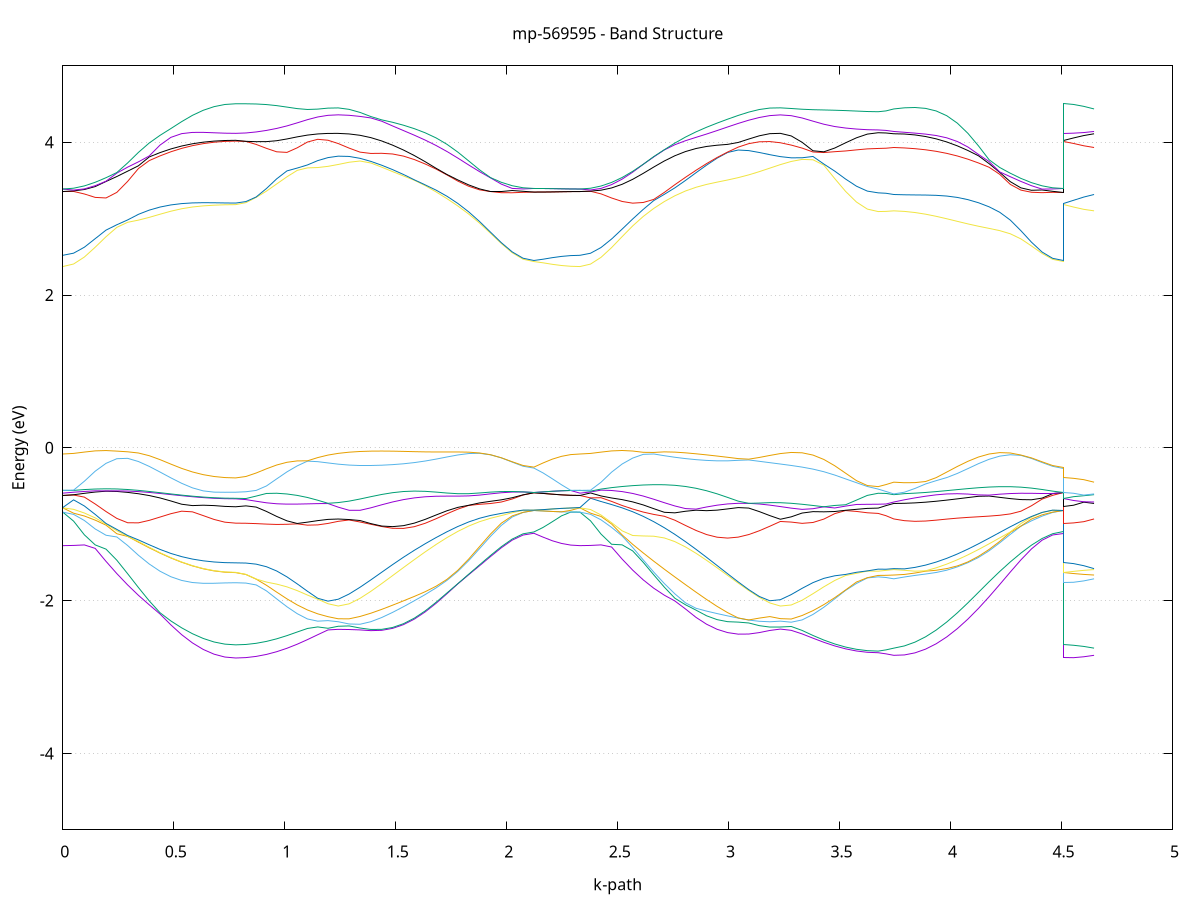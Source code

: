 set title 'mp-569595 - Band Structure'
set xlabel 'k-path'
set ylabel 'Energy (eV)'
set grid y
set yrange [-5:5]
set terminal png size 800,600
set output 'mp-569595_bands_gnuplot.png'
plot '-' using 1:2 with lines notitle, '-' using 1:2 with lines notitle, '-' using 1:2 with lines notitle, '-' using 1:2 with lines notitle, '-' using 1:2 with lines notitle, '-' using 1:2 with lines notitle, '-' using 1:2 with lines notitle, '-' using 1:2 with lines notitle, '-' using 1:2 with lines notitle, '-' using 1:2 with lines notitle, '-' using 1:2 with lines notitle, '-' using 1:2 with lines notitle, '-' using 1:2 with lines notitle, '-' using 1:2 with lines notitle, '-' using 1:2 with lines notitle, '-' using 1:2 with lines notitle, '-' using 1:2 with lines notitle, '-' using 1:2 with lines notitle, '-' using 1:2 with lines notitle, '-' using 1:2 with lines notitle, '-' using 1:2 with lines notitle, '-' using 1:2 with lines notitle, '-' using 1:2 with lines notitle, '-' using 1:2 with lines notitle, '-' using 1:2 with lines notitle, '-' using 1:2 with lines notitle, '-' using 1:2 with lines notitle, '-' using 1:2 with lines notitle, '-' using 1:2 with lines notitle, '-' using 1:2 with lines notitle, '-' using 1:2 with lines notitle, '-' using 1:2 with lines notitle, '-' using 1:2 with lines notitle, '-' using 1:2 with lines notitle, '-' using 1:2 with lines notitle, '-' using 1:2 with lines notitle, '-' using 1:2 with lines notitle, '-' using 1:2 with lines notitle, '-' using 1:2 with lines notitle, '-' using 1:2 with lines notitle, '-' using 1:2 with lines notitle, '-' using 1:2 with lines notitle, '-' using 1:2 with lines notitle, '-' using 1:2 with lines notitle, '-' using 1:2 with lines notitle, '-' using 1:2 with lines notitle, '-' using 1:2 with lines notitle, '-' using 1:2 with lines notitle, '-' using 1:2 with lines notitle, '-' using 1:2 with lines notitle, '-' using 1:2 with lines notitle, '-' using 1:2 with lines notitle, '-' using 1:2 with lines notitle, '-' using 1:2 with lines notitle
0.000000 -16.035398
0.048683 -16.035698
0.097366 -16.036498
0.146049 -16.037798
0.194732 -16.039598
0.243415 -16.041798
0.292098 -16.044398
0.340781 -16.047098
0.389464 -16.049998
0.438147 -16.052898
0.486830 -16.055698
0.535513 -16.058298
0.584195 -16.060498
0.632878 -16.062298
0.681561 -16.063698
0.730244 -16.064598
0.778927 -16.064798
0.778927 -16.064798
0.825144 -16.064598
0.871362 -16.063998
0.917579 -16.062898
0.963796 -16.061398
1.010013 -16.059698
1.056230 -16.057698
1.102448 -16.055598
1.148665 -16.053298
1.194882 -16.050998
1.241099 -16.050098
1.241099 -16.050098
1.290079 -16.052298
1.339059 -16.053998
1.388040 -16.055198
1.437020 -16.055898
1.486000 -16.055898
1.534980 -16.055398
1.583960 -16.054398
1.632940 -16.052898
1.681920 -16.050898
1.730901 -16.048698
1.779881 -16.046298
1.828861 -16.043898
1.877841 -16.041598
1.926821 -16.039498
1.975801 -16.037798
2.024782 -16.036498
2.073762 -16.035698
2.122742 -16.035398
2.122742 -16.035398
2.164232 -16.035398
2.205723 -16.035398
2.247214 -16.035398
2.288704 -16.035398
2.330195 -16.035398
2.330195 -16.035398
2.377721 -16.035698
2.425247 -16.036498
2.472773 -16.037698
2.520298 -16.039298
2.567824 -16.041298
2.615350 -16.043498
2.662876 -16.045798
2.710402 -16.048198
2.757928 -16.050398
2.805454 -16.052298
2.852980 -16.053998
2.900506 -16.055098
2.948032 -16.055798
2.995558 -16.055998
3.043084 -16.055598
3.090610 -16.054598
3.138136 -16.053198
3.185662 -16.051298
3.233188 -16.049798
3.233188 -16.049798
3.282168 -16.052198
3.331148 -16.054598
3.380128 -16.056998
3.429108 -16.059098
3.478089 -16.061098
3.527069 -16.062698
3.576049 -16.063798
3.625029 -16.064598
3.674009 -16.064798
3.674009 -16.064798
3.709130 -16.064798
3.744250 -16.064798
3.744250 -16.064798
3.791971 -16.064398
3.839691 -16.063398
3.887411 -16.061998
3.935131 -16.060098
3.982852 -16.057798
4.030572 -16.055198
4.078292 -16.052498
4.126013 -16.049598
4.173733 -16.046798
4.221453 -16.044098
4.269174 -16.041598
4.316894 -16.039498
4.364614 -16.037698
4.412335 -16.036498
4.460055 -16.035698
4.507775 -16.035398
4.507775 -16.064798
4.554059 -16.064798
4.600342 -16.064798
4.646625 -16.064798
e
0.000000 -16.035398
0.048683 -16.035698
0.097366 -16.036498
0.146049 -16.037798
0.194732 -16.039598
0.243415 -16.041798
0.292098 -16.044298
0.340781 -16.047098
0.389464 -16.049998
0.438147 -16.052898
0.486830 -16.055598
0.535513 -16.058198
0.584195 -16.060498
0.632878 -16.062298
0.681561 -16.063698
0.730244 -16.064498
0.778927 -16.064798
0.778927 -16.064798
0.825144 -16.064598
0.871362 -16.063898
0.917579 -16.062898
0.963796 -16.061398
1.010013 -16.059698
1.056230 -16.057698
1.102448 -16.055498
1.148665 -16.053298
1.194882 -16.050998
1.241099 -16.050098
1.241099 -16.050098
1.290079 -16.052198
1.339059 -16.053998
1.388040 -16.055198
1.437020 -16.055798
1.486000 -16.055898
1.534980 -16.055398
1.583960 -16.054398
1.632940 -16.052798
1.681920 -16.050898
1.730901 -16.048698
1.779881 -16.046298
1.828861 -16.043898
1.877841 -16.041598
1.926821 -16.039498
1.975801 -16.037798
2.024782 -16.036498
2.073762 -16.035698
2.122742 -16.035398
2.122742 -16.035398
2.164232 -16.035398
2.205723 -16.035398
2.247214 -16.035398
2.288704 -16.035398
2.330195 -16.035398
2.330195 -16.035398
2.377721 -16.035698
2.425247 -16.036398
2.472773 -16.037698
2.520298 -16.039298
2.567824 -16.041298
2.615350 -16.043498
2.662876 -16.045798
2.710402 -16.048098
2.757928 -16.050298
2.805454 -16.052298
2.852980 -16.053898
2.900506 -16.055098
2.948032 -16.055798
2.995558 -16.055898
3.043084 -16.055498
3.090610 -16.054598
3.138136 -16.053198
3.185662 -16.051298
3.233188 -16.049798
3.233188 -16.049798
3.282168 -16.052198
3.331148 -16.054598
3.380128 -16.056898
3.429108 -16.059098
3.478089 -16.060998
3.527069 -16.062598
3.576049 -16.063798
3.625029 -16.064498
3.674009 -16.064798
3.674009 -16.064798
3.709130 -16.064798
3.744250 -16.064798
3.744250 -16.064798
3.791971 -16.064398
3.839691 -16.063398
3.887411 -16.061998
3.935131 -16.060098
3.982852 -16.057798
4.030572 -16.055198
4.078292 -16.052498
4.126013 -16.049598
4.173733 -16.046798
4.221453 -16.044098
4.269174 -16.041598
4.316894 -16.039498
4.364614 -16.037698
4.412335 -16.036498
4.460055 -16.035698
4.507775 -16.035398
4.507775 -16.064798
4.554059 -16.064798
4.600342 -16.064798
4.646625 -16.064798
e
0.000000 -16.035398
0.048683 -16.035398
0.097366 -16.035098
0.146049 -16.034798
0.194732 -16.034398
0.243415 -16.033898
0.292098 -16.033498
0.340781 -16.033098
0.389464 -16.032798
0.438147 -16.032498
0.486830 -16.032398
0.535513 -16.032298
0.584195 -16.032198
0.632878 -16.032198
0.681561 -16.032198
0.730244 -16.032198
0.778927 -16.032198
0.778927 -16.032198
0.825144 -16.032498
0.871362 -16.033198
0.917579 -16.034498
0.963796 -16.036098
1.010013 -16.038098
1.056230 -16.040398
1.102448 -16.042898
1.148665 -16.045398
1.194882 -16.047798
1.241099 -16.048798
1.241099 -16.048798
1.290079 -16.046498
1.339059 -16.044298
1.388040 -16.042298
1.437020 -16.040498
1.486000 -16.038898
1.534980 -16.037498
1.583960 -16.036398
1.632940 -16.035498
1.681920 -16.034798
1.730901 -16.034398
1.779881 -16.034098
1.828861 -16.034098
1.877841 -16.034198
1.926821 -16.034498
1.975801 -16.034798
2.024782 -16.035098
2.073762 -16.035398
2.122742 -16.035398
2.122742 -16.035398
2.164232 -16.035398
2.205723 -16.035398
2.247214 -16.035398
2.288704 -16.035398
2.330195 -16.035398
2.330195 -16.035398
2.377721 -16.035398
2.425247 -16.035198
2.472773 -16.034898
2.520298 -16.034598
2.567824 -16.034298
2.615350 -16.034098
2.662876 -16.034098
2.710402 -16.034298
2.757928 -16.034598
2.805454 -16.035198
2.852980 -16.035998
2.900506 -16.037098
2.948032 -16.038298
2.995558 -16.039798
3.043084 -16.041398
3.090610 -16.043298
3.138136 -16.045298
3.185662 -16.047498
3.233188 -16.049098
3.233188 -16.049098
3.282168 -16.046598
3.331148 -16.043898
3.380128 -16.041298
3.429108 -16.038798
3.478089 -16.036598
3.527069 -16.034698
3.576049 -16.033398
3.625029 -16.032498
3.674009 -16.032198
3.674009 -16.032198
3.709130 -16.032198
3.744250 -16.032198
3.744250 -16.032198
3.791971 -16.032198
3.839691 -16.032198
3.887411 -16.032198
3.935131 -16.032298
3.982852 -16.032298
4.030572 -16.032398
4.078292 -16.032598
4.126013 -16.032798
4.173733 -16.033098
4.221453 -16.033498
4.269174 -16.033998
4.316894 -16.034398
4.364614 -16.034798
4.412335 -16.035098
4.460055 -16.035398
4.507775 -16.035398
4.507775 -16.032198
4.554059 -16.032198
4.600342 -16.032198
4.646625 -16.032198
e
0.000000 -16.035398
0.048683 -16.035398
0.097366 -16.035098
0.146049 -16.034798
0.194732 -16.034398
0.243415 -16.033898
0.292098 -16.033498
0.340781 -16.033098
0.389464 -16.032798
0.438147 -16.032498
0.486830 -16.032398
0.535513 -16.032298
0.584195 -16.032198
0.632878 -16.032198
0.681561 -16.032198
0.730244 -16.032198
0.778927 -16.032198
0.778927 -16.032198
0.825144 -16.032498
0.871362 -16.033198
0.917579 -16.034498
0.963796 -16.036098
1.010013 -16.038098
1.056230 -16.040398
1.102448 -16.042898
1.148665 -16.045398
1.194882 -16.047798
1.241099 -16.048698
1.241099 -16.048698
1.290079 -16.046398
1.339059 -16.044298
1.388040 -16.042298
1.437020 -16.040398
1.486000 -16.038798
1.534980 -16.037498
1.583960 -16.036298
1.632940 -16.035398
1.681920 -16.034798
1.730901 -16.034298
1.779881 -16.034098
1.828861 -16.034098
1.877841 -16.034298
1.926821 -16.034498
1.975801 -16.034798
2.024782 -16.035098
2.073762 -16.035398
2.122742 -16.035398
2.122742 -16.035398
2.164232 -16.035398
2.205723 -16.035398
2.247214 -16.035398
2.288704 -16.035398
2.330195 -16.035398
2.330195 -16.035398
2.377721 -16.035398
2.425247 -16.035198
2.472773 -16.034898
2.520298 -16.034598
2.567824 -16.034298
2.615350 -16.034098
2.662876 -16.034098
2.710402 -16.034298
2.757928 -16.034598
2.805454 -16.035198
2.852980 -16.035998
2.900506 -16.037098
2.948032 -16.038298
2.995558 -16.039798
3.043084 -16.041398
3.090610 -16.043298
3.138136 -16.045298
3.185662 -16.047498
3.233188 -16.049098
3.233188 -16.049098
3.282168 -16.046598
3.331148 -16.043898
3.380128 -16.041298
3.429108 -16.038798
3.478089 -16.036598
3.527069 -16.034698
3.576049 -16.033398
3.625029 -16.032498
3.674009 -16.032198
3.674009 -16.032198
3.709130 -16.032198
3.744250 -16.032198
3.744250 -16.032198
3.791971 -16.032198
3.839691 -16.032198
3.887411 -16.032198
3.935131 -16.032198
3.982852 -16.032298
4.030572 -16.032398
4.078292 -16.032598
4.126013 -16.032798
4.173733 -16.033098
4.221453 -16.033498
4.269174 -16.033898
4.316894 -16.034398
4.364614 -16.034798
4.412335 -16.035098
4.460055 -16.035398
4.507775 -16.035398
4.507775 -16.032198
4.554059 -16.032198
4.600342 -16.032198
4.646625 -16.032198
e
0.000000 -16.027298
0.048683 -16.027298
0.097366 -16.026998
0.146049 -16.026598
0.194732 -16.026098
0.243415 -16.025498
0.292098 -16.024998
0.340781 -16.024598
0.389464 -16.024398
0.438147 -16.024398
0.486830 -16.024498
0.535513 -16.024698
0.584195 -16.024998
0.632878 -16.025198
0.681561 -16.025298
0.730244 -16.025398
0.778927 -16.025498
0.778927 -16.025498
0.825144 -16.025298
0.871362 -16.024998
0.917579 -16.024398
0.963796 -16.023498
1.010013 -16.022498
1.056230 -16.021298
1.102448 -16.019998
1.148665 -16.018798
1.194882 -16.017898
1.241099 -16.017698
1.241099 -16.017698
1.290079 -16.017998
1.339059 -16.018498
1.388040 -16.018998
1.437020 -16.019598
1.486000 -16.020198
1.534980 -16.020798
1.583960 -16.021398
1.632940 -16.021998
1.681920 -16.022598
1.730901 -16.023298
1.779881 -16.023998
1.828861 -16.024698
1.877841 -16.025398
1.926821 -16.025998
1.975801 -16.026598
2.024782 -16.026998
2.073762 -16.027298
2.122742 -16.027298
2.122742 -16.027298
2.164232 -16.027298
2.205723 -16.027298
2.247214 -16.027298
2.288704 -16.027298
2.330195 -16.027298
2.330195 -16.027298
2.377721 -16.027298
2.425247 -16.026998
2.472773 -16.026598
2.520298 -16.026098
2.567824 -16.025498
2.615350 -16.024798
2.662876 -16.024098
2.710402 -16.023498
2.757928 -16.022798
2.805454 -16.022198
2.852980 -16.021598
2.900506 -16.020998
2.948032 -16.020398
2.995558 -16.019798
3.043084 -16.019298
3.090610 -16.018698
3.138136 -16.018298
3.185662 -16.017898
3.233188 -16.017698
3.233188 -16.017698
3.282168 -16.018298
3.331148 -16.019498
3.380128 -16.020898
3.429108 -16.022098
3.478089 -16.023298
3.527069 -16.024198
3.576049 -16.024898
3.625029 -16.025298
3.674009 -16.025498
3.674009 -16.025498
3.709130 -16.025498
3.744250 -16.025498
3.744250 -16.025498
3.791971 -16.025398
3.839691 -16.025298
3.887411 -16.025098
3.935131 -16.024898
3.982852 -16.024698
4.030572 -16.024498
4.078292 -16.024398
4.126013 -16.024398
4.173733 -16.024598
4.221453 -16.024998
4.269174 -16.025598
4.316894 -16.026098
4.364614 -16.026598
4.412335 -16.026998
4.460055 -16.027298
4.507775 -16.027298
4.507775 -16.025498
4.554059 -16.025498
4.600342 -16.025498
4.646625 -16.025498
e
0.000000 -16.027298
0.048683 -16.027198
0.097366 -16.026998
0.146049 -16.026598
0.194732 -16.026098
0.243415 -16.025498
0.292098 -16.024998
0.340781 -16.024498
0.389464 -16.024398
0.438147 -16.024398
0.486830 -16.024498
0.535513 -16.024698
0.584195 -16.024998
0.632878 -16.025198
0.681561 -16.025298
0.730244 -16.025398
0.778927 -16.025498
0.778927 -16.025498
0.825144 -16.025298
0.871362 -16.024998
0.917579 -16.024298
0.963796 -16.023498
1.010013 -16.022498
1.056230 -16.021298
1.102448 -16.019998
1.148665 -16.018798
1.194882 -16.017898
1.241099 -16.017698
1.241099 -16.017698
1.290079 -16.017998
1.339059 -16.018498
1.388040 -16.018998
1.437020 -16.019598
1.486000 -16.020198
1.534980 -16.020798
1.583960 -16.021398
1.632940 -16.021998
1.681920 -16.022598
1.730901 -16.023298
1.779881 -16.023998
1.828861 -16.024698
1.877841 -16.025398
1.926821 -16.025998
1.975801 -16.026598
2.024782 -16.026998
2.073762 -16.027198
2.122742 -16.027298
2.122742 -16.027298
2.164232 -16.027298
2.205723 -16.027298
2.247214 -16.027298
2.288704 -16.027298
2.330195 -16.027298
2.330195 -16.027298
2.377721 -16.027198
2.425247 -16.026998
2.472773 -16.026598
2.520298 -16.026098
2.567824 -16.025498
2.615350 -16.024798
2.662876 -16.024098
2.710402 -16.023398
2.757928 -16.022798
2.805454 -16.022198
2.852980 -16.021598
2.900506 -16.020998
2.948032 -16.020398
2.995558 -16.019798
3.043084 -16.019298
3.090610 -16.018698
3.138136 -16.018298
3.185662 -16.017898
3.233188 -16.017698
3.233188 -16.017698
3.282168 -16.018298
3.331148 -16.019498
3.380128 -16.020898
3.429108 -16.022098
3.478089 -16.023298
3.527069 -16.024198
3.576049 -16.024898
3.625029 -16.025298
3.674009 -16.025498
3.674009 -16.025498
3.709130 -16.025498
3.744250 -16.025398
3.744250 -16.025398
3.791971 -16.025398
3.839691 -16.025298
3.887411 -16.025098
3.935131 -16.024898
3.982852 -16.024698
4.030572 -16.024498
4.078292 -16.024398
4.126013 -16.024398
4.173733 -16.024598
4.221453 -16.024998
4.269174 -16.025598
4.316894 -16.026098
4.364614 -16.026598
4.412335 -16.026998
4.460055 -16.027198
4.507775 -16.027298
4.507775 -16.025498
4.554059 -16.025498
4.600342 -16.025498
4.646625 -16.025398
e
0.000000 -16.019198
0.048683 -16.019198
0.097366 -16.019398
0.146049 -16.019498
0.194732 -16.019698
0.243415 -16.019898
0.292098 -16.019898
0.340781 -16.019698
0.389464 -16.019298
0.438147 -16.018598
0.486830 -16.017898
0.535513 -16.017098
0.584195 -16.016398
0.632878 -16.015698
0.681561 -16.015298
0.730244 -16.014998
0.778927 -16.014898
0.778927 -16.014898
0.825144 -16.014898
0.871362 -16.014998
0.917579 -16.015098
0.963796 -16.015298
1.010013 -16.015498
1.056230 -16.015698
1.102448 -16.015898
1.148665 -16.016098
1.194882 -16.015998
1.241099 -16.015798
1.241099 -16.015798
1.290079 -16.016698
1.339059 -16.017598
1.388040 -16.018298
1.437020 -16.018998
1.486000 -16.019498
1.534980 -16.019898
1.583960 -16.020198
1.632940 -16.020398
1.681920 -16.020498
1.730901 -16.020498
1.779881 -16.020398
1.828861 -16.020198
1.877841 -16.019998
1.926821 -16.019798
1.975801 -16.019498
2.024782 -16.019398
2.073762 -16.019198
2.122742 -16.019198
2.122742 -16.019198
2.164232 -16.019198
2.205723 -16.019198
2.247214 -16.019198
2.288704 -16.019198
2.330195 -16.019198
2.330195 -16.019198
2.377721 -16.019198
2.425247 -16.019298
2.472773 -16.019498
2.520298 -16.019698
2.567824 -16.019898
2.615350 -16.020198
2.662876 -16.020298
2.710402 -16.020398
2.757928 -16.020498
2.805454 -16.020398
2.852980 -16.020298
2.900506 -16.020098
2.948032 -16.019698
2.995558 -16.019198
3.043084 -16.018598
3.090610 -16.017898
3.138136 -16.017098
3.185662 -16.016298
3.233188 -16.015598
3.233188 -16.015598
3.282168 -16.016098
3.331148 -16.015998
3.380128 -16.015698
3.429108 -16.015498
3.478089 -16.015298
3.527069 -16.015098
3.576049 -16.014998
3.625029 -16.014898
3.674009 -16.014898
3.674009 -16.014898
3.709130 -16.014898
3.744250 -16.014898
3.744250 -16.014898
3.791971 -16.014998
3.839691 -16.015398
3.887411 -16.015898
3.935131 -16.016498
3.982852 -16.017198
4.030572 -16.017998
4.078292 -16.018698
4.126013 -16.019298
4.173733 -16.019698
4.221453 -16.019898
4.269174 -16.019798
4.316894 -16.019698
4.364614 -16.019498
4.412335 -16.019298
4.460055 -16.019198
4.507775 -16.019198
4.507775 -16.014898
4.554059 -16.014898
4.600342 -16.014898
4.646625 -16.014898
e
0.000000 -16.019198
0.048683 -16.019198
0.097366 -16.019298
0.146049 -16.019498
0.194732 -16.019698
0.243415 -16.019898
0.292098 -16.019898
0.340781 -16.019698
0.389464 -16.019298
0.438147 -16.018598
0.486830 -16.017898
0.535513 -16.017098
0.584195 -16.016398
0.632878 -16.015698
0.681561 -16.015298
0.730244 -16.014998
0.778927 -16.014898
0.778927 -16.014898
0.825144 -16.014898
0.871362 -16.014998
0.917579 -16.015098
0.963796 -16.015298
1.010013 -16.015398
1.056230 -16.015698
1.102448 -16.015898
1.148665 -16.016098
1.194882 -16.015998
1.241099 -16.015798
1.241099 -16.015798
1.290079 -16.016698
1.339059 -16.017498
1.388040 -16.018298
1.437020 -16.018998
1.486000 -16.019498
1.534980 -16.019898
1.583960 -16.020198
1.632940 -16.020398
1.681920 -16.020498
1.730901 -16.020398
1.779881 -16.020298
1.828861 -16.020198
1.877841 -16.019998
1.926821 -16.019798
1.975801 -16.019498
2.024782 -16.019298
2.073762 -16.019198
2.122742 -16.019198
2.122742 -16.019198
2.164232 -16.019198
2.205723 -16.019198
2.247214 -16.019198
2.288704 -16.019198
2.330195 -16.019198
2.330195 -16.019198
2.377721 -16.019198
2.425247 -16.019298
2.472773 -16.019498
2.520298 -16.019698
2.567824 -16.019898
2.615350 -16.020098
2.662876 -16.020298
2.710402 -16.020398
2.757928 -16.020498
2.805454 -16.020398
2.852980 -16.020298
2.900506 -16.019998
2.948032 -16.019698
2.995558 -16.019198
3.043084 -16.018598
3.090610 -16.017898
3.138136 -16.017098
3.185662 -16.016298
3.233188 -16.015598
3.233188 -16.015598
3.282168 -16.016098
3.331148 -16.015998
3.380128 -16.015698
3.429108 -16.015498
3.478089 -16.015298
3.527069 -16.015098
3.576049 -16.014998
3.625029 -16.014898
3.674009 -16.014898
3.674009 -16.014898
3.709130 -16.014898
3.744250 -16.014898
3.744250 -16.014898
3.791971 -16.014998
3.839691 -16.015398
3.887411 -16.015898
3.935131 -16.016498
3.982852 -16.017198
4.030572 -16.017998
4.078292 -16.018698
4.126013 -16.019298
4.173733 -16.019698
4.221453 -16.019898
4.269174 -16.019798
4.316894 -16.019698
4.364614 -16.019498
4.412335 -16.019298
4.460055 -16.019198
4.507775 -16.019198
4.507775 -16.014898
4.554059 -16.014898
4.600342 -16.014898
4.646625 -16.014898
e
0.000000 -16.019198
0.048683 -16.019098
0.097366 -16.018998
0.146049 -16.018698
0.194732 -16.018298
0.243415 -16.017698
0.292098 -16.016998
0.340781 -16.016098
0.389464 -16.014998
0.438147 -16.013898
0.486830 -16.012798
0.535513 -16.011698
0.584195 -16.010698
0.632878 -16.009898
0.681561 -16.009298
0.730244 -16.008898
0.778927 -16.008698
0.778927 -16.008698
0.825144 -16.008798
0.871362 -16.009198
0.917579 -16.009698
0.963796 -16.010298
1.010013 -16.011098
1.056230 -16.011998
1.102448 -16.012898
1.148665 -16.013898
1.194882 -16.014798
1.241099 -16.015198
1.241099 -16.015198
1.290079 -16.013998
1.339059 -16.012998
1.388040 -16.012098
1.437020 -16.011598
1.486000 -16.011398
1.534980 -16.011498
1.583960 -16.011998
1.632940 -16.012698
1.681920 -16.013698
1.730901 -16.014698
1.779881 -16.015798
1.828861 -16.016798
1.877841 -16.017598
1.926821 -16.018198
1.975801 -16.018698
2.024782 -16.018998
2.073762 -16.019098
2.122742 -16.019198
2.122742 -16.019198
2.164232 -16.019198
2.205723 -16.019198
2.247214 -16.019198
2.288704 -16.019198
2.330195 -16.019198
2.330195 -16.019198
2.377721 -16.019098
2.425247 -16.018998
2.472773 -16.018698
2.520298 -16.018298
2.567824 -16.017698
2.615350 -16.016898
2.662876 -16.015998
2.710402 -16.014998
2.757928 -16.013998
2.805454 -16.012998
2.852980 -16.012198
2.900506 -16.011698
2.948032 -16.011398
2.995558 -16.011498
3.043084 -16.011798
3.090610 -16.012498
3.138136 -16.013498
3.185662 -16.014598
3.233188 -16.015298
3.233188 -16.015298
3.282168 -16.014298
3.331148 -16.013298
3.380128 -16.012298
3.429108 -16.011398
3.478089 -16.010498
3.527069 -16.009798
3.576049 -16.009198
3.625029 -16.008898
3.674009 -16.008698
3.674009 -16.008698
3.709130 -16.008698
3.744250 -16.008698
3.744250 -16.008698
3.791971 -16.008898
3.839691 -16.009398
3.887411 -16.010098
3.935131 -16.010898
3.982852 -16.011898
4.030572 -16.012998
4.078292 -16.014098
4.126013 -16.015198
4.173733 -16.016198
4.221453 -16.016998
4.269174 -16.017698
4.316894 -16.018298
4.364614 -16.018698
4.412335 -16.018998
4.460055 -16.019098
4.507775 -16.019198
4.507775 -16.008698
4.554059 -16.008698
4.600342 -16.008698
4.646625 -16.008698
e
0.000000 -16.019198
0.048683 -16.019098
0.097366 -16.018998
0.146049 -16.018698
0.194732 -16.018298
0.243415 -16.017698
0.292098 -16.016898
0.340781 -16.016098
0.389464 -16.014998
0.438147 -16.013898
0.486830 -16.012798
0.535513 -16.011698
0.584195 -16.010698
0.632878 -16.009898
0.681561 -16.009298
0.730244 -16.008898
0.778927 -16.008698
0.778927 -16.008698
0.825144 -16.008798
0.871362 -16.009198
0.917579 -16.009698
0.963796 -16.010298
1.010013 -16.011098
1.056230 -16.011998
1.102448 -16.012898
1.148665 -16.013898
1.194882 -16.014798
1.241099 -16.015198
1.241099 -16.015198
1.290079 -16.013998
1.339059 -16.012998
1.388040 -16.012098
1.437020 -16.011598
1.486000 -16.011398
1.534980 -16.011498
1.583960 -16.011998
1.632940 -16.012698
1.681920 -16.013698
1.730901 -16.014698
1.779881 -16.015798
1.828861 -16.016798
1.877841 -16.017598
1.926821 -16.018198
1.975801 -16.018698
2.024782 -16.018998
2.073762 -16.019098
2.122742 -16.019198
2.122742 -16.019198
2.164232 -16.019198
2.205723 -16.019198
2.247214 -16.019198
2.288704 -16.019198
2.330195 -16.019198
2.330195 -16.019198
2.377721 -16.019098
2.425247 -16.018998
2.472773 -16.018698
2.520298 -16.018298
2.567824 -16.017698
2.615350 -16.016898
2.662876 -16.015998
2.710402 -16.014998
2.757928 -16.013998
2.805454 -16.012998
2.852980 -16.012198
2.900506 -16.011698
2.948032 -16.011398
2.995558 -16.011498
3.043084 -16.011798
3.090610 -16.012498
3.138136 -16.013498
3.185662 -16.014598
3.233188 -16.015298
3.233188 -16.015298
3.282168 -16.014298
3.331148 -16.013298
3.380128 -16.012298
3.429108 -16.011398
3.478089 -16.010498
3.527069 -16.009798
3.576049 -16.009198
3.625029 -16.008798
3.674009 -16.008698
3.674009 -16.008698
3.709130 -16.008698
3.744250 -16.008698
3.744250 -16.008698
3.791971 -16.008898
3.839691 -16.009398
3.887411 -16.009998
3.935131 -16.010898
3.982852 -16.011898
4.030572 -16.012998
4.078292 -16.014098
4.126013 -16.015198
4.173733 -16.016198
4.221453 -16.016998
4.269174 -16.017698
4.316894 -16.018298
4.364614 -16.018698
4.412335 -16.018998
4.460055 -16.019098
4.507775 -16.019198
4.507775 -16.008698
4.554059 -16.008698
4.600342 -16.008698
4.646625 -16.008698
e
0.000000 -11.688698
0.048683 -11.684898
0.097366 -11.673598
0.146049 -11.655098
0.194732 -11.629698
0.243415 -11.597998
0.292098 -11.560498
0.340781 -11.518198
0.389464 -11.472098
0.438147 -11.423298
0.486830 -11.373498
0.535513 -11.323998
0.584195 -11.276698
0.632878 -11.233698
0.681561 -11.197298
0.730244 -11.170898
0.778927 -11.158498
0.778927 -11.158498
0.825144 -11.156798
0.871362 -11.151898
0.917579 -11.143898
0.963796 -11.133198
1.010013 -11.120298
1.056230 -11.105798
1.102448 -11.090398
1.148665 -11.074698
1.194882 -11.059798
1.241099 -11.054498
1.241099 -11.054498
1.290079 -11.072898
1.339059 -11.097498
1.388040 -11.127998
1.437020 -11.164298
1.486000 -11.205598
1.534980 -11.250898
1.583960 -11.298998
1.632940 -11.348598
1.681920 -11.398298
1.730901 -11.446698
1.779881 -11.492598
1.828861 -11.534698
1.877841 -11.571998
1.926821 -11.603698
1.975801 -11.629098
2.024782 -11.647598
2.073762 -11.658798
2.122742 -11.662598
2.122742 -11.662598
2.164232 -11.670398
2.205723 -11.677898
2.247214 -11.683798
2.288704 -11.687398
2.330195 -11.688698
2.330195 -11.688698
2.377721 -11.684998
2.425247 -11.674298
2.472773 -11.656598
2.520298 -11.632198
2.567824 -11.601698
2.615350 -11.565598
2.662876 -11.524798
2.710402 -11.479998
2.757928 -11.432398
2.805454 -11.382998
2.852980 -11.332998
2.900506 -11.283898
2.948032 -11.236698
2.995558 -11.192798
3.043084 -11.153098
3.090610 -11.118398
3.138136 -11.089298
3.185662 -11.065798
3.233188 -11.052998
3.233188 -11.052998
3.282168 -11.070098
3.331148 -11.088198
3.380128 -11.106398
3.429108 -11.123498
3.478089 -11.138698
3.527069 -11.151398
3.576049 -11.160998
3.625029 -11.166798
3.674009 -11.168798
3.674009 -11.168798
3.709130 -11.168498
3.744250 -11.167498
3.744250 -11.167498
3.791971 -11.177598
3.839691 -11.200998
3.887411 -11.234198
3.935131 -11.273898
3.982852 -11.317998
4.030572 -11.364298
4.078292 -11.411198
4.126013 -11.457198
4.173733 -11.500798
4.221453 -11.540898
4.269174 -11.576498
4.316894 -11.606598
4.364614 -11.630798
4.412335 -11.648398
4.460055 -11.658998
4.507775 -11.662598
4.507775 -11.158498
4.554059 -11.161698
4.600342 -11.164898
4.646625 -11.167498
e
0.000000 -11.629598
0.048683 -11.625998
0.097366 -11.615198
0.146049 -11.597498
0.194732 -11.573298
0.243415 -11.543098
0.292098 -11.507698
0.340781 -11.467798
0.389464 -11.424598
0.438147 -11.379398
0.486830 -11.333498
0.535513 -11.288598
0.584195 -11.246598
0.632878 -11.209498
0.681561 -11.179898
0.730244 -11.161498
0.778927 -11.157498
0.778927 -11.157498
0.825144 -11.155898
0.871362 -11.150998
0.917579 -11.142998
0.963796 -11.132398
1.010013 -11.119598
1.056230 -11.105198
1.102448 -11.089898
1.148665 -11.074398
1.194882 -11.059598
1.241099 -11.054498
1.241099 -11.054498
1.290079 -11.072798
1.339059 -11.097298
1.388040 -11.127698
1.437020 -11.163698
1.486000 -11.204798
1.534980 -11.249898
1.583960 -11.297898
1.632940 -11.347298
1.681920 -11.396798
1.730901 -11.444998
1.779881 -11.490698
1.828861 -11.532698
1.877841 -11.569898
1.926821 -11.601598
1.975801 -11.626898
2.024782 -11.645298
2.073762 -11.656598
2.122742 -11.660298
2.122742 -11.660298
2.164232 -11.652198
2.205723 -11.643398
2.247214 -11.636098
2.288704 -11.631298
2.330195 -11.629598
2.330195 -11.629598
2.377721 -11.626098
2.425247 -11.615698
2.472773 -11.598598
2.520298 -11.575198
2.567824 -11.545898
2.615350 -11.511398
2.662876 -11.472498
2.710402 -11.429998
2.757928 -11.385098
2.805454 -11.338898
2.852980 -11.292598
2.900506 -11.247598
2.948032 -11.204998
2.995558 -11.166098
3.043084 -11.131598
3.090610 -11.102398
3.138136 -11.078798
3.185662 -11.060898
3.233188 -11.051898
3.233188 -11.051898
3.282168 -11.064098
3.331148 -11.077998
3.380128 -11.092398
3.429108 -11.106398
3.478089 -11.119098
3.527069 -11.129798
3.576049 -11.137898
3.625029 -11.142998
3.674009 -11.144698
3.674009 -11.144698
3.709130 -11.145498
3.744250 -11.147898
3.744250 -11.147898
3.791971 -11.162698
3.839691 -11.190098
3.887411 -11.226098
3.935131 -11.267998
3.982852 -11.313498
4.030572 -11.360898
4.078292 -11.408498
4.126013 -11.454898
4.173733 -11.498698
4.221453 -11.538798
4.269174 -11.574298
4.316894 -11.604498
4.364614 -11.628498
4.412335 -11.646098
4.460055 -11.656698
4.507775 -11.660298
4.507775 -11.157498
4.554059 -11.154198
4.600342 -11.150798
4.646625 -11.147898
e
0.000000 -11.227998
0.048683 -11.225798
0.097366 -11.219498
0.146049 -11.209198
0.194732 -11.195298
0.243415 -11.178498
0.292098 -11.159598
0.340781 -11.139298
0.389464 -11.118598
0.438147 -11.098698
0.486830 -11.080498
0.535513 -11.065098
0.584195 -11.053298
0.632878 -11.045498
0.681561 -11.041298
0.730244 -11.038798
0.778927 -11.035198
0.778927 -11.035198
0.825144 -11.034798
0.871362 -11.033498
0.917579 -11.031598
0.963796 -11.029598
1.010013 -11.028098
1.056230 -11.027798
1.102448 -11.029398
1.148665 -11.033798
1.194882 -11.041798
1.241099 -11.045798
1.241099 -11.045798
1.290079 -11.033898
1.339059 -11.024998
1.388040 -11.019698
1.437020 -11.018398
1.486000 -11.021298
1.534980 -11.028298
1.583960 -11.038998
1.632940 -11.052898
1.681920 -11.069298
1.730901 -11.087398
1.779881 -11.106098
1.828861 -11.124698
1.877841 -11.142298
1.926821 -11.157798
1.975801 -11.170798
2.024782 -11.180398
2.073762 -11.186398
2.122742 -11.188398
2.122742 -11.188398
2.164232 -11.198798
2.205723 -11.210198
2.247214 -11.219598
2.288704 -11.225798
2.330195 -11.227998
2.330195 -11.227998
2.377721 -11.225898
2.425247 -11.219898
2.472773 -11.210098
2.520298 -11.196898
2.567824 -11.180798
2.615350 -11.162598
2.662876 -11.142898
2.710402 -11.122498
2.757928 -11.102498
2.805454 -11.083498
2.852980 -11.066398
2.900506 -11.051998
2.948032 -11.040798
2.995558 -11.033198
3.043084 -11.029598
3.090610 -11.029898
3.138136 -11.033898
3.185662 -11.041198
3.233188 -11.047798
3.233188 -11.047798
3.282168 -11.040098
3.331148 -11.036298
3.380128 -11.035698
3.429108 -11.037398
3.478089 -11.040298
3.527069 -11.043498
3.576049 -11.046398
3.625029 -11.048298
3.674009 -11.048998
3.674009 -11.048998
3.709130 -11.048298
3.744250 -11.046098
3.744250 -11.046098
3.791971 -11.041698
3.839691 -11.037698
3.887411 -11.036898
3.935131 -11.040498
3.982852 -11.048398
4.030572 -11.060298
4.078292 -11.075198
4.126013 -11.092098
4.173733 -11.109898
4.221453 -11.127698
4.269174 -11.144398
4.316894 -11.159298
4.364614 -11.171598
4.412335 -11.180798
4.460055 -11.186498
4.507775 -11.188398
4.507775 -11.035198
4.554059 -11.039198
4.600342 -11.042998
4.646625 -11.046098
e
0.000000 -11.149198
0.048683 -11.147398
0.097366 -11.141998
0.146049 -11.133398
0.194732 -11.121898
0.243415 -11.108098
0.292098 -11.092798
0.340781 -11.076798
0.389464 -11.061098
0.438147 -11.046698
0.486830 -11.034498
0.535513 -11.025598
0.584195 -11.020698
0.632878 -11.020098
0.681561 -11.023498
0.730244 -11.029398
0.778927 -11.035098
0.778927 -11.035098
0.825144 -11.034698
0.871362 -11.033398
0.917579 -11.031598
0.963796 -11.029598
1.010013 -11.028098
1.056230 -11.027698
1.102448 -11.029298
1.148665 -11.033698
1.194882 -11.041698
1.241099 -11.045698
1.241099 -11.045698
1.290079 -11.033598
1.339059 -11.024398
1.388040 -11.018798
1.437020 -11.017198
1.486000 -11.019698
1.534980 -11.026298
1.583960 -11.036698
1.632940 -11.050298
1.681920 -11.066398
1.730901 -11.084098
1.779881 -11.102698
1.828861 -11.120998
1.877841 -11.138398
1.926821 -11.153798
1.975801 -11.166598
2.024782 -11.176198
2.073762 -11.182098
2.122742 -11.184098
2.122742 -11.184098
2.164232 -11.174298
2.205723 -11.163998
2.247214 -11.155998
2.288704 -11.150898
2.330195 -11.149198
2.330195 -11.149198
2.377721 -11.147498
2.425247 -11.142298
2.472773 -11.133798
2.520298 -11.122598
2.567824 -11.109098
2.615350 -11.093998
2.662876 -11.077898
2.710402 -11.061798
2.757928 -11.046398
2.805454 -11.032498
2.852980 -11.020998
2.900506 -11.012398
2.948032 -11.007198
2.995558 -11.005898
3.043084 -11.008398
3.090610 -11.014698
3.138136 -11.024498
3.185662 -11.037298
3.233188 -11.047398
3.233188 -11.047398
3.282168 -11.034698
3.331148 -11.026398
3.380128 -11.021798
3.429108 -11.019998
3.478089 -11.020098
3.527069 -11.021198
3.576049 -11.022498
3.625029 -11.023498
3.674009 -11.023898
3.674009 -11.023898
3.709130 -11.024298
3.744250 -11.025698
3.744250 -11.025698
3.791971 -11.025898
3.839691 -11.025898
3.887411 -11.028198
3.935131 -11.033898
3.982852 -11.043298
4.030572 -11.056098
4.078292 -11.071498
4.126013 -11.088498
4.173733 -11.106298
4.221453 -11.123898
4.269174 -11.140498
4.316894 -11.155298
4.364614 -11.167498
4.412335 -11.176598
4.460055 -11.182198
4.507775 -11.184098
4.507775 -11.035098
4.554059 -11.031398
4.600342 -11.028198
4.646625 -11.025698
e
0.000000 -6.566898
0.048683 -6.570298
0.097366 -6.580598
0.146049 -6.597898
0.194732 -6.622098
0.243415 -6.653198
0.292098 -6.690798
0.340781 -6.734298
0.389464 -6.782498
0.438147 -6.834098
0.486830 -6.887198
0.535513 -6.939998
0.584195 -6.988798
0.632878 -7.030098
0.681561 -7.061498
0.730244 -7.081098
0.778927 -7.087798
0.778927 -7.087798
0.825144 -7.088998
0.871362 -7.092598
0.917579 -7.098298
0.963796 -7.105798
1.010013 -7.114698
1.056230 -7.124098
1.102448 -7.132998
1.148665 -7.140398
1.194882 -7.146398
1.241099 -7.148098
1.241099 -7.148098
1.290079 -7.143498
1.339059 -7.131198
1.388040 -7.110298
1.437020 -7.080698
1.486000 -7.042898
1.534980 -6.997898
1.583960 -6.947298
1.632940 -6.892898
1.681920 -6.836998
1.730901 -6.781698
1.779881 -6.728998
1.828861 -6.680698
1.877841 -6.638098
1.926821 -6.602398
1.975801 -6.574098
2.024782 -6.553698
2.073762 -6.541398
2.122742 -6.537298
2.122742 -6.537298
2.164232 -6.544898
2.205723 -6.553698
2.247214 -6.560798
2.288704 -6.565298
2.330195 -6.566898
2.330195 -6.566898
2.377721 -6.570198
2.425247 -6.580198
2.472773 -6.596798
2.520298 -6.619998
2.567824 -6.649798
2.615350 -6.685898
2.662876 -6.727498
2.710402 -6.773798
2.757928 -6.823398
2.805454 -6.874798
2.852980 -6.927498
2.900506 -6.979298
2.948032 -7.025798
2.995558 -7.065398
3.043084 -7.097298
3.090610 -7.120798
3.138136 -7.136198
3.185662 -7.145198
3.233188 -7.148198
3.233188 -7.148198
3.282168 -7.145298
3.331148 -7.138098
3.380128 -7.128098
3.429108 -7.116998
3.478089 -7.105998
3.527069 -7.096498
3.576049 -7.089098
3.625029 -7.084398
3.674009 -7.082798
3.674009 -7.082798
3.709130 -7.083398
3.744250 -7.084198
3.744250 -7.084198
3.791971 -7.072998
3.839691 -7.051098
3.887411 -7.019798
3.935131 -6.979398
3.982852 -6.931898
4.030572 -6.879798
4.078292 -6.825698
4.126013 -6.772098
4.173733 -6.720998
4.221453 -6.674298
4.269174 -6.633398
4.316894 -6.599198
4.364614 -6.572298
4.412335 -6.552898
4.460055 -6.541198
4.507775 -6.537298
4.507775 -7.087798
4.554059 -7.087298
4.600342 -7.086098
4.646625 -7.084198
e
0.000000 -6.501898
0.048683 -6.506598
0.097366 -6.520498
0.146049 -6.543298
0.194732 -6.574698
0.243415 -6.613998
0.292098 -6.660198
0.340781 -6.711898
0.389464 -6.767498
0.438147 -6.824898
0.486830 -6.881298
0.535513 -6.933798
0.584195 -6.980798
0.632878 -7.020498
0.681561 -7.050798
0.730244 -7.069798
0.778927 -7.076298
0.778927 -7.076298
0.825144 -7.077798
0.871362 -7.082098
0.917579 -7.088998
0.963796 -7.097998
1.010013 -7.108698
1.056230 -7.119998
1.102448 -7.130898
1.148665 -7.140198
1.194882 -7.144798
1.241099 -7.144998
1.241099 -7.144998
1.290079 -7.139198
1.339059 -7.125898
1.388040 -7.104398
1.437020 -7.074498
1.486000 -7.036498
1.534980 -6.991598
1.583960 -6.941098
1.632940 -6.886998
1.681920 -6.831398
1.730901 -6.776298
1.779881 -6.723698
1.828861 -6.675498
1.877841 -6.632898
1.926821 -6.597098
1.975801 -6.568798
2.024782 -6.548298
2.073762 -6.535998
2.122742 -6.531798
2.122742 -6.531798
2.164232 -6.524198
2.205723 -6.515298
2.247214 -6.508098
2.288704 -6.503498
2.330195 -6.501898
2.330195 -6.501898
2.377721 -6.506398
2.425247 -6.519698
2.472773 -6.541598
2.520298 -6.571798
2.567824 -6.609598
2.615350 -6.654198
2.662876 -6.704398
2.710402 -6.758598
2.757928 -6.815198
2.805454 -6.872198
2.852980 -6.926098
2.900506 -6.975298
2.948032 -7.020498
2.995558 -7.060198
3.043084 -7.093098
3.090610 -7.118198
3.138136 -7.135498
3.185662 -7.143998
3.233188 -7.145298
3.233188 -7.145298
3.282168 -7.141298
3.331148 -7.133398
3.380128 -7.123298
3.429108 -7.112598
3.478089 -7.102298
3.527069 -7.093498
3.576049 -7.086898
3.625029 -7.082698
3.674009 -7.081298
3.674009 -7.081298
3.709130 -7.080498
3.744250 -7.079098
3.744250 -7.079098
3.791971 -7.071098
3.839691 -7.049398
3.887411 -7.015498
3.935131 -6.972998
3.982852 -6.924098
4.030572 -6.871398
4.078292 -6.817398
4.126013 -6.764298
4.173733 -6.713998
4.221453 -6.668098
4.269174 -6.627698
4.316894 -6.593798
4.364614 -6.566898
4.412335 -6.547498
4.460055 -6.535698
4.507775 -6.531798
4.507775 -7.076298
4.554059 -7.076698
4.600342 -7.077698
4.646625 -7.079098
e
0.000000 -1.280498
0.048683 -1.277698
0.097366 -1.271098
0.146049 -1.316598
0.194732 -1.486398
0.243415 -1.646298
0.292098 -1.794598
0.340781 -1.930698
0.389464 -2.055198
0.438147 -2.175598
0.486830 -2.317398
0.535513 -2.445898
0.584195 -2.553798
0.632878 -2.639398
0.681561 -2.701298
0.730244 -2.738798
0.778927 -2.751298
0.778927 -2.751298
0.825144 -2.746098
0.871362 -2.730398
0.917579 -2.704598
0.963796 -2.668898
1.010013 -2.623998
1.056230 -2.570798
1.102448 -2.510698
1.148665 -2.446598
1.194882 -2.383898
1.241099 -2.376098
1.241099 -2.376098
1.290079 -2.378598
1.339059 -2.383598
1.388040 -2.393198
1.437020 -2.388998
1.486000 -2.363498
1.534980 -2.314498
1.583960 -2.242198
1.632940 -2.147998
1.681920 -2.035298
1.730901 -1.909898
1.779881 -1.780598
1.828861 -1.660798
1.877841 -1.543398
1.926821 -1.424298
1.975801 -1.308598
2.024782 -1.208698
2.073762 -1.141698
2.122742 -1.118798
2.122742 -1.118798
2.164232 -1.169398
2.205723 -1.216698
2.247214 -1.251698
2.288704 -1.273198
2.330195 -1.280498
2.330195 -1.280498
2.377721 -1.277798
2.425247 -1.270698
2.472773 -1.298398
2.520298 -1.456798
2.567824 -1.601198
2.615350 -1.728798
2.662876 -1.838198
2.710402 -1.929198
2.757928 -2.005198
2.805454 -2.108998
2.852980 -2.219298
2.900506 -2.308898
2.948032 -2.375598
2.995558 -2.418798
3.043084 -2.438998
3.090610 -2.437698
3.138136 -2.418798
3.185662 -2.390798
3.233188 -2.372698
3.233188 -2.372698
3.282168 -2.389198
3.331148 -2.435898
3.380128 -2.491798
3.429108 -2.545798
3.478089 -2.593198
3.527069 -2.631498
3.576049 -2.659498
3.625029 -2.676598
3.674009 -2.682298
3.674009 -2.682298
3.709130 -2.697098
3.744250 -2.716198
3.744250 -2.716198
3.791971 -2.711198
3.839691 -2.684098
3.887411 -2.635198
3.935131 -2.565298
3.982852 -2.475498
4.030572 -2.366998
4.078292 -2.241598
4.126013 -2.101398
4.173733 -1.949298
4.221453 -1.789098
4.269174 -1.625998
4.316894 -1.467198
4.364614 -1.323298
4.412335 -1.209098
4.460055 -1.140698
4.507775 -1.118798
4.507775 -2.751298
4.554059 -2.747198
4.600342 -2.735198
4.646625 -2.716198
e
0.000000 -0.842198
0.048683 -0.959598
0.097366 -1.139398
0.146049 -1.270798
0.194732 -1.326098
0.243415 -1.471098
0.292098 -1.647698
0.340781 -1.828698
0.389464 -2.003398
0.438147 -2.158898
0.486830 -2.265998
0.535513 -2.356298
0.584195 -2.433398
0.632878 -2.495698
0.681561 -2.541598
0.730244 -2.569698
0.778927 -2.579198
0.778927 -2.579198
0.825144 -2.574098
0.871362 -2.558998
0.917579 -2.534198
0.963796 -2.500198
1.010013 -2.458398
1.056230 -2.410998
1.102448 -2.364698
1.148665 -2.344498
1.194882 -2.362298
1.241099 -2.335898
1.241099 -2.335898
1.290079 -2.331498
1.339059 -2.358798
1.388040 -2.377698
1.437020 -2.376398
1.486000 -2.351598
1.534980 -2.302398
1.583960 -2.229298
1.632940 -2.134398
1.681920 -2.021898
1.730901 -1.899698
1.779881 -1.778098
1.828861 -1.654498
1.877841 -1.531398
1.926821 -1.410098
1.975801 -1.294398
2.024782 -1.194498
2.073762 -1.125698
2.122742 -1.101298
2.122742 -1.101298
2.164232 -1.041598
2.205723 -0.967398
2.247214 -0.890098
2.288704 -0.841098
2.330195 -0.842198
2.330195 -0.842198
2.377721 -0.955498
2.425247 -1.129398
2.472773 -1.262498
2.520298 -1.270098
2.567824 -1.349398
2.615350 -1.498998
2.662876 -1.663698
2.710402 -1.823898
2.757928 -1.969098
2.805454 -2.054098
2.852980 -2.124698
2.900506 -2.198498
2.948032 -2.248898
2.995558 -2.275898
3.043084 -2.281498
3.090610 -2.292798
3.138136 -2.327698
3.185662 -2.346398
3.233188 -2.345498
3.233188 -2.345498
3.282168 -2.338798
3.331148 -2.390398
3.380128 -2.456398
3.429108 -2.516498
3.478089 -2.567398
3.527069 -2.607998
3.576049 -2.637398
3.625029 -2.655198
3.674009 -2.661098
3.674009 -2.661098
3.709130 -2.644998
3.744250 -2.622298
3.744250 -2.622298
3.791971 -2.593198
3.839691 -2.543598
3.887411 -2.474098
3.935131 -2.385798
3.982852 -2.280298
4.030572 -2.160198
4.078292 -2.028898
4.126013 -1.891098
4.173733 -1.752598
4.221453 -1.618998
4.269174 -1.493698
4.316894 -1.377998
4.364614 -1.274098
4.412335 -1.186998
4.460055 -1.124398
4.507775 -1.101298
4.507775 -2.579198
4.554059 -2.584598
4.600342 -2.599798
4.646625 -2.622298
e
0.000000 -0.842198
0.048683 -0.871198
0.097366 -0.951598
0.146049 -1.062198
0.194732 -1.144398
0.243415 -1.166898
0.292098 -1.278598
0.340781 -1.406498
0.389464 -1.520798
0.438147 -1.615498
0.486830 -1.687398
0.535513 -1.735898
0.584195 -1.763298
0.632878 -1.773598
0.681561 -1.772998
0.730244 -1.768498
0.778927 -1.766098
0.778927 -1.766098
0.825144 -1.770498
0.871362 -1.794798
0.917579 -1.872698
0.963796 -1.977598
1.010013 -2.080598
1.056230 -2.170898
1.102448 -2.240298
1.148665 -2.268998
1.194882 -2.261998
1.241099 -2.276698
1.241099 -2.276698
1.290079 -2.305898
1.339059 -2.309698
1.388040 -2.276098
1.437020 -2.221298
1.486000 -2.154198
1.534980 -2.079898
1.583960 -2.001798
1.632940 -1.920498
1.681920 -1.833598
1.730901 -1.735198
1.779881 -1.617498
1.828861 -1.476398
1.877841 -1.319298
1.926821 -1.159898
1.975801 -1.015098
2.024782 -0.905698
2.073762 -0.845598
2.122742 -0.820398
2.122742 -0.820398
2.164232 -0.826398
2.205723 -0.832998
2.247214 -0.837998
2.288704 -0.841098
2.330195 -0.842198
2.330195 -0.842198
2.377721 -0.870198
2.425247 -0.942898
2.472773 -1.041598
2.520298 -1.154298
2.567824 -1.304298
2.615350 -1.467598
2.662876 -1.627198
2.710402 -1.776698
2.757928 -1.911698
2.805454 -2.028498
2.852980 -2.100398
2.900506 -2.137298
2.948032 -2.169598
2.995558 -2.199998
3.043084 -2.228598
3.090610 -2.255098
3.138136 -2.270598
3.185662 -2.277098
3.233188 -2.268798
3.233188 -2.268798
3.282168 -2.282698
3.331148 -2.252898
3.380128 -2.181098
3.429108 -2.086898
3.478089 -1.976998
3.527069 -1.866298
3.576049 -1.775798
3.625029 -1.703198
3.674009 -1.688998
3.674009 -1.688998
3.709130 -1.697598
3.744250 -1.714598
3.744250 -1.714598
3.791971 -1.690998
3.839691 -1.670198
3.887411 -1.652198
3.935131 -1.631798
3.982852 -1.601898
4.030572 -1.558598
4.078292 -1.503098
4.126013 -1.434798
4.173733 -1.347798
4.221453 -1.243798
4.269174 -1.132998
4.316894 -1.025998
4.364614 -0.955598
4.412335 -0.893898
4.460055 -0.845798
4.507775 -0.820398
4.507775 -1.766098
4.554059 -1.759898
4.600342 -1.741998
4.646625 -1.714598
e
0.000000 -0.785698
0.048683 -0.855598
0.097366 -0.892598
0.146049 -0.946798
0.194732 -1.012198
0.243415 -1.124698
0.292098 -1.159698
0.340781 -1.235398
0.389464 -1.308898
0.438147 -1.378298
0.486830 -1.441798
0.535513 -1.497998
0.584195 -1.545598
0.632878 -1.583598
0.681561 -1.611198
0.730244 -1.627998
0.778927 -1.633598
0.778927 -1.633598
0.825144 -1.658298
0.871362 -1.719298
0.917579 -1.799198
0.963796 -1.889098
1.010013 -1.977098
1.056230 -2.056498
1.102448 -2.122498
1.148665 -2.173198
1.194882 -2.210398
1.241099 -2.237898
1.241099 -2.237898
1.290079 -2.238598
1.339059 -2.207798
1.388040 -2.165098
1.437020 -2.114698
1.486000 -2.059798
1.534980 -2.002998
1.583960 -1.945098
1.632940 -1.883298
1.681920 -1.811898
1.730901 -1.721798
1.779881 -1.603098
1.828861 -1.455998
1.877841 -1.292998
1.926821 -1.129998
1.975801 -0.986598
2.024782 -0.891098
2.073762 -0.844698
2.122742 -0.820398
2.122742 -0.820398
2.164232 -0.826398
2.205723 -0.832998
2.247214 -0.837998
2.288704 -0.818398
2.330195 -0.785698
2.330195 -0.785698
2.377721 -0.854998
2.425247 -0.898398
2.472773 -0.996798
2.520298 -1.140198
2.567824 -1.263698
2.615350 -1.376098
2.662876 -1.484498
2.710402 -1.588998
2.757928 -1.690698
2.805454 -1.790698
2.852980 -1.889098
2.900506 -1.984898
2.948032 -2.075498
2.995558 -2.157698
3.043084 -2.226798
3.090610 -2.253198
3.138136 -2.229098
3.185662 -2.209098
3.233188 -2.236098
3.233188 -2.236098
3.282168 -2.241198
3.331148 -2.195098
3.380128 -2.131498
3.429108 -2.052298
3.478089 -1.961698
3.527069 -1.860798
3.576049 -1.756798
3.625029 -1.700098
3.674009 -1.670298
3.674009 -1.670298
3.709130 -1.669098
3.744250 -1.665198
3.744250 -1.665198
3.791971 -1.657498
3.839691 -1.638998
3.887411 -1.614698
3.935131 -1.602798
3.982852 -1.580498
4.030572 -1.545998
4.078292 -1.493398
4.126013 -1.419798
4.173733 -1.329898
4.221453 -1.225198
4.269174 -1.106898
4.316894 -1.024898
4.364614 -0.932598
4.412335 -0.877498
4.460055 -0.841798
4.507775 -0.820398
4.507775 -1.633598
4.554059 -1.645698
4.600342 -1.657098
4.646625 -1.665198
e
0.000000 -0.785698
0.048683 -0.805198
0.097366 -0.853298
0.146049 -0.917198
0.194732 -0.998598
0.243415 -1.084398
0.292098 -1.159098
0.340781 -1.226398
0.389464 -1.302298
0.438147 -1.373298
0.486830 -1.437898
0.535513 -1.494498
0.584195 -1.542198
0.632878 -1.580198
0.681561 -1.607698
0.730244 -1.624498
0.778927 -1.630098
0.778927 -1.630098
0.825144 -1.656898
0.871362 -1.717398
0.917579 -1.757498
0.963796 -1.784198
1.010013 -1.820098
1.056230 -1.869198
1.102448 -1.927398
1.148665 -1.981698
1.194882 -2.040998
1.241099 -2.070898
1.241099 -2.070898
1.290079 -2.042498
1.339059 -1.970698
1.388040 -1.878498
1.437020 -1.777298
1.486000 -1.672698
1.534980 -1.567398
1.583960 -1.463398
1.632940 -1.362098
1.681920 -1.265298
1.730901 -1.175298
1.779881 -1.094098
1.828861 -1.024098
1.877841 -0.966698
1.926821 -0.922298
1.975801 -0.887198
2.024782 -0.850098
2.073762 -0.818398
2.122742 -0.815698
2.122742 -0.815698
2.164232 -0.808998
2.205723 -0.800398
2.247214 -0.792898
2.288704 -0.787598
2.330195 -0.785698
2.330195 -0.785698
2.377721 -0.807498
2.425247 -0.879498
2.472773 -0.980298
2.520298 -1.086598
2.567824 -1.147698
2.615350 -1.153698
2.662876 -1.156998
2.710402 -1.179798
2.757928 -1.228098
2.805454 -1.297098
2.852980 -1.380098
2.900506 -1.472198
2.948032 -1.569898
2.995558 -1.670198
3.043084 -1.770498
3.090610 -1.867498
3.138136 -1.956998
3.185662 -2.030498
3.233188 -2.071098
3.233188 -2.071098
3.282168 -2.057398
3.331148 -1.994998
3.380128 -1.909598
3.429108 -1.819298
3.478089 -1.736698
3.527069 -1.671298
3.576049 -1.642798
3.625029 -1.613298
3.674009 -1.614798
3.674009 -1.614798
3.709130 -1.604098
3.744250 -1.593698
3.744250 -1.593698
3.791971 -1.603098
3.839691 -1.614998
3.887411 -1.609898
3.935131 -1.570798
3.982852 -1.522398
4.030572 -1.465498
4.078292 -1.401298
4.126013 -1.330998
4.173733 -1.256298
4.221453 -1.179098
4.269174 -1.101498
4.316894 -0.991498
4.364614 -0.907098
4.412335 -0.847998
4.460055 -0.818398
4.507775 -0.815698
4.507775 -1.630098
4.554059 -1.617298
4.600342 -1.603998
4.646625 -1.593698
e
0.000000 -0.781698
0.048683 -0.681098
0.097366 -0.761598
0.146049 -0.871598
0.194732 -0.990098
0.243415 -1.067898
0.292098 -1.147498
0.340781 -1.205398
0.389464 -1.268798
0.438147 -1.329898
0.486830 -1.382398
0.535513 -1.424498
0.584195 -1.456398
0.632878 -1.479198
0.681561 -1.494298
0.730244 -1.502898
0.778927 -1.505698
0.778927 -1.505698
0.825144 -1.508498
0.871362 -1.522798
0.917579 -1.556298
0.963796 -1.612298
1.010013 -1.689298
1.056230 -1.780898
1.102448 -1.877898
1.148665 -1.969398
1.194882 -2.007098
1.241099 -1.981998
1.241099 -1.981998
1.290079 -1.913798
1.339059 -1.825698
1.388040 -1.728798
1.437020 -1.628598
1.486000 -1.528798
1.534980 -1.432298
1.583960 -1.341098
1.632940 -1.255498
1.681920 -1.174698
1.730901 -1.098898
1.779881 -1.029898
1.828861 -0.970198
1.877841 -0.921898
1.926821 -0.885498
1.975801 -0.858298
2.024782 -0.834798
2.073762 -0.815598
2.122742 -0.815698
2.122742 -0.815698
2.164232 -0.808998
2.205723 -0.800398
2.247214 -0.792898
2.288704 -0.787598
2.330195 -0.781698
2.330195 -0.781698
2.377721 -0.659298
2.425247 -0.703098
2.472773 -0.742698
2.520298 -0.785798
2.567824 -0.836798
2.615350 -0.897198
2.662876 -0.967098
2.710402 -1.046098
2.757928 -1.133398
2.805454 -1.227998
2.852980 -1.328298
2.900506 -1.433098
2.948032 -1.540398
2.995558 -1.648398
3.043084 -1.754898
3.090610 -1.856298
3.138136 -1.945798
3.185662 -2.001898
3.233188 -1.988198
3.233188 -1.988198
3.282168 -1.920898
3.331148 -1.839298
3.380128 -1.764498
3.429108 -1.708798
3.478089 -1.675198
3.527069 -1.657498
3.576049 -1.629298
3.625029 -1.610998
3.674009 -1.587998
3.674009 -1.587998
3.709130 -1.589398
3.744250 -1.581398
3.744250 -1.581398
3.791971 -1.584698
3.839691 -1.565198
3.887411 -1.535298
3.935131 -1.495498
3.982852 -1.446698
4.030572 -1.389798
4.078292 -1.325798
4.126013 -1.256298
4.173733 -1.182998
4.221453 -1.107798
4.269174 -1.033298
4.316894 -0.962298
4.364614 -0.898698
4.412335 -0.845398
4.460055 -0.815498
4.507775 -0.815698
4.507775 -1.505698
4.554059 -1.515498
4.600342 -1.542998
4.646625 -1.581398
e
0.000000 -0.623698
0.048683 -0.617898
0.097366 -0.645298
0.146049 -0.735298
0.194732 -0.833898
0.243415 -0.923898
0.292098 -0.980698
0.340781 -0.982098
0.389464 -0.949598
0.438147 -0.906298
0.486830 -0.862498
0.535513 -0.829398
0.584195 -0.838098
0.632878 -0.887298
0.681561 -0.937498
0.730244 -0.973198
0.778927 -0.985998
0.778927 -0.985998
0.825144 -0.987498
0.871362 -0.991998
0.917579 -0.998498
0.963796 -1.003098
1.010013 -1.000898
1.056230 -0.995298
1.102448 -1.012398
1.148665 -1.008898
1.194882 -0.989798
1.241099 -0.962298
1.241099 -0.962298
1.290079 -0.944398
1.339059 -0.970898
1.388040 -1.000998
1.437020 -1.030198
1.486000 -1.053398
1.534980 -1.054998
1.583960 -1.032198
1.632940 -0.987598
1.681920 -0.928198
1.730901 -0.863598
1.779881 -0.802898
1.828861 -0.753898
1.877841 -0.739298
1.926821 -0.729098
1.975801 -0.709398
2.024782 -0.670098
2.073762 -0.617698
2.122742 -0.588098
2.122742 -0.588098
2.164232 -0.596898
2.205723 -0.606898
2.247214 -0.615598
2.288704 -0.621598
2.330195 -0.623698
2.330195 -0.623698
2.377721 -0.655398
2.425247 -0.652998
2.472773 -0.701398
2.520298 -0.754998
2.567824 -0.801098
2.615350 -0.840998
2.662876 -0.871798
2.710402 -0.896098
2.757928 -0.947698
2.805454 -1.015898
2.852980 -1.081498
2.900506 -1.135198
2.948032 -1.169898
2.995558 -1.181498
3.043084 -1.169098
3.090610 -1.135498
3.138136 -1.085798
3.185662 -1.026498
3.233188 -0.964098
3.233188 -0.964098
3.282168 -0.971998
3.331148 -0.988698
3.380128 -0.977198
3.429108 -0.932798
3.478089 -0.861798
3.527069 -0.821298
3.576049 -0.832598
3.625029 -0.850198
3.674009 -0.858598
3.674009 -0.858598
3.709130 -0.888598
3.744250 -0.931098
3.744250 -0.931098
3.791971 -0.953498
3.839691 -0.962198
3.887411 -0.958398
3.935131 -0.946798
3.982852 -0.932998
4.030572 -0.920598
4.078292 -0.910698
4.126013 -0.902398
4.173733 -0.893898
4.221453 -0.882898
4.269174 -0.865198
4.316894 -0.829898
4.364614 -0.758198
4.412335 -0.671498
4.460055 -0.622098
4.507775 -0.588098
4.507775 -0.985998
4.554059 -0.982998
4.600342 -0.966798
4.646625 -0.931098
e
0.000000 -0.623698
0.048683 -0.614298
0.097366 -0.595598
0.146049 -0.578798
0.194732 -0.567898
0.243415 -0.571098
0.292098 -0.583298
0.340781 -0.600898
0.389464 -0.624698
0.438147 -0.656098
0.486830 -0.695598
0.535513 -0.738298
0.584195 -0.756198
0.632878 -0.751198
0.681561 -0.756098
0.730244 -0.766698
0.778927 -0.771598
0.778927 -0.771598
0.825144 -0.759798
0.871362 -0.775798
0.917579 -0.832498
0.963796 -0.898098
1.010013 -0.955798
1.056230 -0.990298
1.102448 -0.972898
1.148665 -0.952998
1.194882 -0.936798
1.241099 -0.931998
1.241099 -0.931998
1.290079 -0.938798
1.339059 -0.951598
1.388040 -0.991998
1.437020 -1.024098
1.486000 -1.031598
1.534980 -1.018898
1.583960 -0.985698
1.632940 -0.936498
1.681920 -0.879398
1.730901 -0.823898
1.779881 -0.779498
1.828861 -0.752198
1.877841 -0.721098
1.926821 -0.700298
1.975801 -0.680898
2.024782 -0.653398
2.073762 -0.615598
2.122742 -0.588098
2.122742 -0.588098
2.164232 -0.596898
2.205723 -0.606898
2.247214 -0.615598
2.288704 -0.621598
2.330195 -0.623698
2.330195 -0.623698
2.377721 -0.590698
2.425247 -0.629898
2.472773 -0.656598
2.520298 -0.677998
2.567824 -0.707798
2.615350 -0.747598
2.662876 -0.796698
2.710402 -0.843898
2.757928 -0.850998
2.805454 -0.830498
2.852980 -0.816398
2.900506 -0.822798
2.948032 -0.815798
2.995558 -0.799598
3.043084 -0.782298
3.090610 -0.788698
3.138136 -0.834598
3.185662 -0.887298
3.233188 -0.935098
3.233188 -0.935098
3.282168 -0.903398
3.331148 -0.853798
3.380128 -0.835398
3.429108 -0.837698
3.478089 -0.833698
3.527069 -0.817498
3.576049 -0.804998
3.625029 -0.792798
3.674009 -0.788998
3.674009 -0.788998
3.709130 -0.756498
3.744250 -0.728098
3.744250 -0.728098
3.791971 -0.726298
3.839691 -0.720698
3.887411 -0.711598
3.935131 -0.699298
3.982852 -0.684498
4.030572 -0.668098
4.078292 -0.650998
4.126013 -0.634298
4.173733 -0.631198
4.221453 -0.648198
4.269174 -0.664798
4.316894 -0.677498
4.364614 -0.679998
4.412335 -0.658298
4.460055 -0.599498
4.507775 -0.588098
4.507775 -0.771598
4.554059 -0.751398
4.600342 -0.711398
4.646625 -0.728098
e
0.000000 -0.593198
0.048683 -0.581098
0.097366 -0.571198
0.146049 -0.562898
0.194732 -0.563998
0.243415 -0.563798
0.292098 -0.565798
0.340781 -0.572998
0.389464 -0.583898
0.438147 -0.597398
0.486830 -0.611998
0.535513 -0.626598
0.584195 -0.640198
0.632878 -0.651698
0.681561 -0.660398
0.730244 -0.665898
0.778927 -0.667698
0.778927 -0.667698
0.825144 -0.677698
0.871362 -0.699198
0.917579 -0.719598
0.963796 -0.732398
1.010013 -0.737098
1.056230 -0.736498
1.102448 -0.733598
1.148665 -0.730298
1.194882 -0.729498
1.241099 -0.776698
1.241099 -0.776698
1.290079 -0.817498
1.339059 -0.818198
1.388040 -0.785298
1.437020 -0.745598
1.486000 -0.708698
1.534980 -0.677998
1.583960 -0.655298
1.632940 -0.640798
1.681920 -0.633798
1.730901 -0.632198
1.779881 -0.632298
1.828861 -0.629298
1.877841 -0.618798
1.926821 -0.602798
1.975801 -0.588198
2.024782 -0.579198
2.073762 -0.577298
2.122742 -0.584898
2.122742 -0.584898
2.164232 -0.576698
2.205723 -0.568698
2.247214 -0.562498
2.288704 -0.558598
2.330195 -0.593198
2.330195 -0.593198
2.377721 -0.577998
2.425247 -0.553698
2.472773 -0.558498
2.520298 -0.572898
2.567824 -0.597298
2.615350 -0.631398
2.662876 -0.673198
2.710402 -0.718398
2.757928 -0.761098
2.805454 -0.795198
2.852980 -0.802398
2.900506 -0.774398
2.948032 -0.750898
2.995558 -0.734398
3.043084 -0.726298
3.090610 -0.726998
3.138136 -0.735198
3.185662 -0.750098
3.233188 -0.768998
3.233188 -0.768998
3.282168 -0.789598
3.331148 -0.805698
3.380128 -0.797098
3.429108 -0.771998
3.478089 -0.787398
3.527069 -0.762798
3.576049 -0.741498
3.625029 -0.739398
3.674009 -0.738098
3.674009 -0.738098
3.709130 -0.735498
3.744250 -0.709298
3.744250 -0.709298
3.791971 -0.680398
3.839691 -0.655298
3.887411 -0.633498
3.935131 -0.615398
3.982852 -0.603798
4.030572 -0.600598
4.078292 -0.605298
4.126013 -0.616198
4.173733 -0.619198
4.221453 -0.606898
4.269174 -0.598498
4.316894 -0.594698
4.364614 -0.595398
4.412335 -0.598198
4.460055 -0.597398
4.507775 -0.584898
4.507775 -0.667698
4.554059 -0.689298
4.600342 -0.705998
4.646625 -0.709298
e
0.000000 -0.557298
0.048683 -0.557398
0.097366 -0.546298
0.146049 -0.539398
0.194732 -0.536298
0.243415 -0.538398
0.292098 -0.545598
0.340781 -0.556898
0.389464 -0.571198
0.438147 -0.587098
0.486830 -0.603498
0.535513 -0.619098
0.584195 -0.633098
0.632878 -0.644698
0.681561 -0.653398
0.730244 -0.658798
0.778927 -0.660598
0.778927 -0.660598
0.825144 -0.663798
0.871362 -0.631698
0.917579 -0.597398
0.963796 -0.594598
1.010013 -0.604198
1.056230 -0.622698
1.102448 -0.649998
1.148665 -0.685998
1.194882 -0.725998
1.241099 -0.716798
1.241099 -0.716798
1.290079 -0.697698
1.339059 -0.670198
1.388040 -0.639498
1.437020 -0.610498
1.486000 -0.587198
1.534980 -0.571998
1.583960 -0.566298
1.632940 -0.569598
1.681920 -0.579498
1.730901 -0.591798
1.779881 -0.600498
1.828861 -0.600198
1.877841 -0.590998
1.926821 -0.579798
1.975801 -0.572398
2.024782 -0.571498
2.073762 -0.576998
2.122742 -0.584898
2.122742 -0.584898
2.164232 -0.576698
2.205723 -0.568698
2.247214 -0.562498
2.288704 -0.558598
2.330195 -0.557298
2.330195 -0.557298
2.377721 -0.567098
2.425247 -0.539998
2.472773 -0.521098
2.520298 -0.506398
2.567824 -0.494998
2.615350 -0.486698
2.662876 -0.482398
2.710402 -0.483298
2.757928 -0.490698
2.805454 -0.505798
2.852980 -0.529398
2.900506 -0.561698
2.948032 -0.602198
2.995558 -0.649098
3.043084 -0.697798
3.090610 -0.726798
3.138136 -0.722998
3.185662 -0.717398
3.233188 -0.718298
3.233188 -0.718298
3.282168 -0.726098
3.331148 -0.738898
3.380128 -0.754598
3.429108 -0.771698
3.478089 -0.754498
3.527069 -0.745198
3.576049 -0.684398
3.625029 -0.622798
3.674009 -0.594698
3.674009 -0.594698
3.709130 -0.596898
3.744250 -0.613198
3.744250 -0.613198
3.791971 -0.599898
3.839691 -0.593398
3.887411 -0.584298
3.935131 -0.572998
3.982852 -0.560298
4.030572 -0.546898
4.078292 -0.533898
4.126013 -0.522298
4.173733 -0.513498
4.221453 -0.508498
4.269174 -0.508698
4.316894 -0.514798
4.364614 -0.527198
4.412335 -0.545398
4.460055 -0.566798
4.507775 -0.584898
4.507775 -0.660598
4.554059 -0.639598
4.600342 -0.626998
4.646625 -0.613198
e
0.000000 -0.557298
0.048683 -0.553898
0.097366 -0.436998
0.146049 -0.305898
0.194732 -0.203298
0.243415 -0.142498
0.292098 -0.137598
0.340781 -0.179198
0.389464 -0.243098
0.438147 -0.316998
0.486830 -0.392998
0.535513 -0.464298
0.584195 -0.523998
0.632878 -0.563698
0.681561 -0.579898
0.730244 -0.581798
0.778927 -0.581098
0.778927 -0.581098
0.825144 -0.574998
0.871362 -0.557498
0.917579 -0.499198
0.963796 -0.406398
1.010013 -0.314898
1.056230 -0.236398
1.102448 -0.174198
1.148665 -0.181098
1.194882 -0.197698
1.241099 -0.213898
1.241099 -0.213898
1.290079 -0.225898
1.339059 -0.231498
1.388040 -0.231498
1.437020 -0.227498
1.486000 -0.219998
1.534980 -0.208898
1.583960 -0.193298
1.632940 -0.172798
1.681920 -0.147598
1.730901 -0.119798
1.779881 -0.093398
1.828861 -0.074798
1.877841 -0.071598
1.926821 -0.091498
1.975801 -0.130898
2.024782 -0.186598
2.073762 -0.240898
2.122742 -0.265098
2.122742 -0.265098
2.164232 -0.329098
2.205723 -0.405098
2.247214 -0.483798
2.288704 -0.556298
2.330195 -0.557298
2.330195 -0.557298
2.377721 -0.554698
2.425247 -0.450198
2.472773 -0.318398
2.520298 -0.211798
2.567824 -0.134298
2.615350 -0.085398
2.662876 -0.080598
2.710402 -0.103098
2.757928 -0.123598
2.805454 -0.140898
2.852980 -0.154698
2.900506 -0.164698
2.948032 -0.170298
2.995558 -0.170398
3.043084 -0.163498
3.090610 -0.158598
3.138136 -0.176398
3.185662 -0.194198
3.233188 -0.211998
3.233188 -0.211998
3.282168 -0.230998
3.331148 -0.252298
3.380128 -0.278598
3.429108 -0.312798
3.478089 -0.356298
3.527069 -0.406698
3.576049 -0.456398
3.625029 -0.505998
3.674009 -0.540198
3.674009 -0.540198
3.709130 -0.571498
3.744250 -0.603398
3.744250 -0.603398
3.791971 -0.580998
3.839691 -0.531798
3.887411 -0.473098
3.935131 -0.429898
3.982852 -0.389398
4.030572 -0.335298
4.078292 -0.271798
4.126013 -0.206998
4.173733 -0.149998
4.221453 -0.108898
4.269174 -0.090598
4.316894 -0.098798
4.364614 -0.139098
4.412335 -0.192198
4.460055 -0.242198
4.507775 -0.265098
4.507775 -0.581098
4.554059 -0.594698
4.600342 -0.618698
4.646625 -0.603398
e
0.000000 -0.080898
0.048683 -0.073098
0.097366 -0.055498
0.146049 -0.039998
0.194732 -0.035598
0.243415 -0.042998
0.292098 -0.051998
0.340781 -0.067698
0.389464 -0.102998
0.438147 -0.154598
0.486830 -0.213098
0.535513 -0.269098
0.584195 -0.315898
0.632878 -0.351298
0.681561 -0.375298
0.730244 -0.389298
0.778927 -0.393898
0.778927 -0.393898
0.825144 -0.375198
0.871362 -0.329498
0.917579 -0.274598
0.963796 -0.224898
1.010013 -0.189198
1.056230 -0.171198
1.102448 -0.170098
1.148665 -0.127798
1.194882 -0.094998
1.241099 -0.072498
1.241099 -0.072498
1.290079 -0.057098
1.339059 -0.047898
1.388040 -0.043298
1.437020 -0.042198
1.486000 -0.043598
1.534980 -0.046698
1.583960 -0.050198
1.632940 -0.053098
1.681920 -0.054498
1.730901 -0.054398
1.779881 -0.054098
1.828861 -0.056798
1.877841 -0.067598
1.926821 -0.089798
1.975801 -0.130398
2.024782 -0.181998
2.073762 -0.230898
2.122742 -0.252698
2.122742 -0.252698
2.164232 -0.197698
2.205723 -0.148098
2.247214 -0.111298
2.288704 -0.088598
2.330195 -0.080898
2.330195 -0.080898
2.377721 -0.073298
2.425247 -0.056098
2.472773 -0.040398
2.520298 -0.034898
2.567824 -0.041898
2.615350 -0.058698
2.662876 -0.060398
2.710402 -0.052798
2.757928 -0.056198
2.805454 -0.065498
2.852980 -0.077998
2.900506 -0.092198
2.948032 -0.107598
2.995558 -0.123898
3.043084 -0.140998
3.090610 -0.148498
3.138136 -0.126198
3.185662 -0.099698
3.233188 -0.075198
3.233188 -0.075198
3.282168 -0.060598
3.331148 -0.065098
3.380128 -0.094898
3.429108 -0.152298
3.478089 -0.234398
3.527069 -0.331898
3.576049 -0.429298
3.625029 -0.493798
3.674009 -0.507898
3.674009 -0.507898
3.709130 -0.481098
3.744250 -0.449598
3.744250 -0.449598
3.791971 -0.456998
3.839691 -0.455498
3.887411 -0.441098
3.935131 -0.390398
3.982852 -0.317598
4.030572 -0.244098
4.078292 -0.176398
4.126013 -0.120198
4.173733 -0.080898
4.221453 -0.062698
4.269174 -0.067598
4.316894 -0.094398
4.364614 -0.131798
4.412335 -0.182798
4.460055 -0.231798
4.507775 -0.252698
4.507775 -0.393898
4.554059 -0.399198
4.600342 -0.416898
4.646625 -0.449598
e
0.000000 2.373102
0.048683 2.406402
0.097366 2.497902
0.146049 2.626202
0.194732 2.763402
0.243415 2.885702
0.292098 2.952302
0.340781 2.980702
0.389464 3.016802
0.438147 3.057902
0.486830 3.097402
0.535513 3.129602
0.584195 3.152602
0.632878 3.167302
0.681561 3.176302
0.730244 3.181602
0.778927 3.183502
0.778927 3.183502
0.825144 3.209602
0.871362 3.278902
0.917579 3.360302
0.963796 3.454302
1.010013 3.547802
1.056230 3.632002
1.102448 3.664602
1.148665 3.669202
1.194882 3.684702
1.241099 3.709302
1.241099 3.709302
1.290079 3.738502
1.339059 3.754602
1.388040 3.728702
1.437020 3.674102
1.486000 3.615802
1.534980 3.559102
1.583960 3.502502
1.632940 3.432402
1.681920 3.350302
1.730901 3.261902
1.779881 3.166102
1.828861 3.060402
1.877841 2.941502
1.926821 2.810002
1.975801 2.674702
2.024782 2.553802
2.073762 2.469102
2.122742 2.438502
2.122742 2.438502
2.164232 2.421902
2.205723 2.402302
2.247214 2.386602
2.288704 2.376602
2.330195 2.373102
2.330195 2.373102
2.377721 2.405102
2.425247 2.493902
2.472773 2.621302
2.520298 2.765002
2.567824 2.905002
2.615350 3.029002
2.662876 3.134402
2.710402 3.223902
2.757928 3.299802
2.805454 3.362002
2.852980 3.410702
2.900506 3.448002
2.948032 3.478102
2.995558 3.506202
3.043084 3.536902
3.090610 3.573202
3.138136 3.615302
3.185662 3.661402
3.233188 3.707502
3.233188 3.707502
3.282168 3.749002
3.331148 3.775602
3.380128 3.770602
3.429108 3.700402
3.478089 3.524802
3.527069 3.356902
3.576049 3.217602
3.625029 3.125302
3.674009 3.092902
3.674009 3.092902
3.709130 3.095202
3.744250 3.102302
3.744250 3.102302
3.791971 3.095002
3.839691 3.080302
3.887411 3.058502
3.935131 3.030702
3.982852 2.998702
4.030572 2.964802
4.078292 2.931302
4.126013 2.900502
4.173733 2.872502
4.221453 2.843302
4.269174 2.802002
4.316894 2.735202
4.364614 2.642702
4.412335 2.544502
4.460055 2.467502
4.507775 2.438502
4.507775 3.183502
4.554059 3.152202
4.600342 3.121902
4.646625 3.102302
e
0.000000 2.520202
0.048683 2.548202
0.097366 2.626602
0.146049 2.738102
0.194732 2.849902
0.243415 2.920302
0.292098 2.983402
0.340781 3.056702
0.389464 3.111702
0.438147 3.152002
0.486830 3.179702
0.535513 3.197102
0.584195 3.206102
0.632878 3.209002
0.681561 3.208002
0.730244 3.205502
0.778927 3.204102
0.778927 3.204102
0.825144 3.223702
0.871362 3.283802
0.917579 3.394602
0.963796 3.521402
1.010013 3.625202
1.056230 3.662302
1.102448 3.703202
1.148665 3.759802
1.194882 3.799202
1.241099 3.818102
1.241099 3.818102
1.290079 3.814602
1.339059 3.789802
1.388040 3.749702
1.437020 3.699402
1.486000 3.642002
1.534980 3.578302
1.583960 3.508402
1.632940 3.442102
1.681920 3.373602
1.730901 3.293502
1.779881 3.199402
1.828861 3.089202
1.877841 2.962602
1.926821 2.824202
1.975801 2.685802
2.024782 2.565202
2.073762 2.482102
2.122742 2.452402
2.122742 2.452402
2.164232 2.469202
2.205723 2.489402
2.247214 2.505802
2.288704 2.516502
2.330195 2.520202
2.330195 2.520202
2.377721 2.547102
2.425247 2.622702
2.472773 2.733702
2.520298 2.863202
2.567824 2.995702
2.615350 3.121402
2.662876 3.237102
2.710402 3.318502
2.757928 3.403302
2.805454 3.499902
2.852980 3.601002
2.900506 3.700202
2.948032 3.791902
2.995558 3.866602
3.043084 3.898502
3.090610 3.890902
3.138136 3.866302
3.185662 3.837502
3.233188 3.812102
3.233188 3.812102
3.282168 3.796302
3.331148 3.797002
3.380128 3.814102
3.429108 3.715002
3.478089 3.622602
3.527069 3.518402
3.576049 3.424902
3.625029 3.360702
3.674009 3.337902
3.674009 3.337902
3.709130 3.332402
3.744250 3.316202
3.744250 3.316202
3.791971 3.312502
3.839691 3.310502
3.887411 3.309002
3.935131 3.305302
3.982852 3.296002
4.030572 3.277902
4.078292 3.248802
4.126013 3.208202
4.173733 3.154902
4.221453 3.083802
4.269174 2.981302
4.316894 2.842502
4.364614 2.692002
4.412335 2.563202
4.460055 2.480702
4.507775 2.452402
4.507775 3.204102
4.554059 3.240202
4.600342 3.282802
4.646625 3.316202
e
0.000000 3.354902
0.048683 3.356302
0.097366 3.322902
0.146049 3.278302
0.194732 3.270902
0.243415 3.343902
0.292098 3.487502
0.340781 3.656202
0.389464 3.759902
0.438147 3.821702
0.486830 3.875402
0.535513 3.920102
0.584195 3.955502
0.632878 3.982102
0.681561 4.000602
0.730244 4.011502
0.778927 4.015102
0.778927 4.015102
0.825144 4.010902
0.871362 3.971702
0.917579 3.920402
0.963796 3.875102
1.010013 3.867402
1.056230 3.927402
1.102448 4.003102
1.148665 4.038902
1.194882 4.026502
1.241099 3.983202
1.241099 3.983202
1.290079 3.923602
1.339059 3.871002
1.388040 3.853702
1.437020 3.855402
1.486000 3.846502
1.534980 3.818902
1.583960 3.773702
1.632940 3.715502
1.681920 3.649102
1.730901 3.572602
1.779881 3.491502
1.828861 3.424002
1.877841 3.377202
1.926821 3.354902
1.975801 3.340002
2.024782 3.339102
2.073762 3.344602
2.122742 3.347902
2.122742 3.347902
2.164232 3.348402
2.205723 3.350002
2.247214 3.352202
2.288704 3.354102
2.330195 3.354902
2.330195 3.354902
2.377721 3.358602
2.425247 3.324402
2.472773 3.270502
2.520298 3.225002
2.567824 3.202902
2.615350 3.211802
2.662876 3.252202
2.710402 3.344102
2.757928 3.444802
2.805454 3.541002
2.852980 3.633102
2.900506 3.720402
2.948032 3.800502
2.995558 3.871902
3.043084 3.936402
3.090610 3.981902
3.138136 4.006102
3.185662 4.009202
3.233188 3.993702
3.233188 3.993702
3.282168 3.963102
3.331148 3.923802
3.380128 3.872902
3.429108 3.865402
3.478089 3.876602
3.527069 3.886202
3.576049 3.900402
3.625029 3.913502
3.674009 3.918902
3.674009 3.918902
3.709130 3.922102
3.744250 3.931502
3.744250 3.931502
3.791971 3.925802
3.839691 3.916102
3.887411 3.901602
3.935131 3.881502
3.982852 3.854702
4.030572 3.820602
4.078292 3.778502
4.126013 3.728802
4.173733 3.672602
4.221453 3.580302
4.269174 3.448402
4.316894 3.373602
4.364614 3.345502
4.412335 3.340202
4.460055 3.344802
4.507775 3.347902
4.507775 4.015102
4.554059 3.984502
4.600342 3.953902
4.646625 3.931502
e
0.000000 3.354902
0.048683 3.363702
0.097366 3.381502
0.146049 3.420002
0.194732 3.486802
0.243415 3.551502
0.292098 3.621402
0.340781 3.692102
0.389464 3.808002
0.438147 3.864702
0.486830 3.912502
0.535513 3.950802
0.584195 3.980202
0.632878 4.001302
0.681561 4.015302
0.730244 4.023102
0.778927 4.025602
0.778927 4.025602
0.825144 4.012302
0.871362 4.007702
0.917579 4.008402
0.963796 4.020302
1.010013 4.043302
1.056230 4.070702
1.102448 4.093902
1.148665 4.108902
1.194882 4.115902
1.241099 4.116202
1.241099 4.116202
1.290079 4.109002
1.339059 4.091402
1.388040 4.060702
1.437020 4.017002
1.486000 3.962302
1.534980 3.898402
1.583960 3.825902
1.632940 3.745502
1.681920 3.659502
1.730901 3.578102
1.779881 3.507002
1.828861 3.441902
1.877841 3.389702
1.926821 3.355302
1.975801 3.355102
2.024782 3.368402
2.073762 3.358202
2.122742 3.347902
2.122742 3.347902
2.164232 3.348402
2.205723 3.350002
2.247214 3.352202
2.288704 3.354102
2.330195 3.354902
2.330195 3.354902
2.377721 3.360502
2.425247 3.372702
2.472773 3.402102
2.520298 3.449802
2.567824 3.515002
2.615350 3.593002
2.662876 3.676002
2.710402 3.755202
2.757928 3.823702
2.805454 3.878102
2.852980 3.918102
2.900506 3.945102
2.948032 3.961302
2.995558 3.972402
3.043084 3.997402
3.090610 4.042002
3.138136 4.084502
3.185662 4.112602
3.233188 4.116702
3.233188 4.116702
3.282168 4.082902
3.331148 3.999702
3.380128 3.888802
3.429108 3.875002
3.478089 3.924302
3.527069 3.992902
3.576049 4.058402
3.625029 4.106802
3.674009 4.124902
3.674009 4.124902
3.709130 4.121402
3.744250 4.111202
3.744250 4.111202
3.791971 4.107902
3.839691 4.096102
3.887411 4.075302
3.935131 4.044802
3.982852 4.004102
4.030572 3.953002
4.078292 3.892102
4.126013 3.822702
4.173733 3.720002
4.221453 3.606002
4.269174 3.484302
4.316894 3.403202
4.364614 3.371402
4.412335 3.375502
4.460055 3.357802
4.507775 3.347902
4.507775 4.025602
4.554059 4.056502
4.600342 4.087902
4.646625 4.111202
e
0.000000 3.387902
0.048683 3.373802
0.097366 3.389702
0.146049 3.431602
0.194732 3.490002
0.243415 3.596202
0.292098 3.674302
0.340781 3.743702
0.389464 3.820802
0.438147 3.963302
0.486830 4.064002
0.535513 4.112902
0.584195 4.129002
0.632878 4.129502
0.681561 4.124202
0.730244 4.118902
0.778927 4.116802
0.778927 4.116802
0.825144 4.121702
0.871362 4.135102
0.917579 4.155002
0.963796 4.181102
1.010013 4.214102
1.056230 4.254002
1.102448 4.295902
1.148665 4.331102
1.194882 4.352602
1.241099 4.359102
1.241099 4.359102
1.290079 4.353002
1.339059 4.338502
1.388040 4.318502
1.437020 4.275502
1.486000 4.213502
1.534980 4.153102
1.583960 4.092502
1.632940 4.028402
1.681920 3.957802
1.730901 3.879202
1.779881 3.793002
1.828861 3.702802
1.877841 3.615202
1.926821 3.534702
1.975801 3.452202
2.024782 3.395902
2.073762 3.388802
2.122742 3.395202
2.122742 3.395202
2.164232 3.394602
2.205723 3.393002
2.247214 3.390702
2.288704 3.388702
2.330195 3.387902
2.330195 3.387902
2.377721 3.374802
2.425247 3.396002
2.472773 3.445702
2.520298 3.517402
2.567824 3.608702
2.615350 3.711702
2.662876 3.808502
2.710402 3.900202
2.757928 3.968202
2.805454 4.020302
2.852980 4.064302
2.900506 4.107502
2.948032 4.153102
2.995558 4.200302
3.043084 4.246502
3.090610 4.288802
3.138136 4.324202
3.185662 4.348902
3.233188 4.358202
3.233188 4.358202
3.282168 4.348002
3.331148 4.318002
3.380128 4.276302
3.429108 4.236002
3.478089 4.206002
3.527069 4.186202
3.576049 4.173002
3.625029 4.164402
3.674009 4.161302
3.674009 4.161302
3.709130 4.155102
3.744250 4.141402
3.744250 4.141402
3.791971 4.130702
3.839691 4.119702
3.887411 4.106902
3.935131 4.088402
3.982852 4.058202
4.030572 4.009902
4.078292 3.937902
4.126013 3.840302
4.173733 3.747402
4.221453 3.611902
4.269174 3.549102
4.316894 3.487502
4.364614 3.431502
4.412335 3.386702
4.460055 3.389002
4.507775 3.395202
4.507775 4.116802
4.554059 4.119102
4.600342 4.127102
4.646625 4.141402
e
0.000000 3.387902
0.048683 3.398502
0.097366 3.429002
0.146049 3.476302
0.194732 3.536102
0.243415 3.603702
0.292098 3.729102
0.340781 3.867402
0.389464 3.990602
0.438147 4.090602
0.486830 4.179202
0.535513 4.269902
0.584195 4.352502
0.632878 4.418702
0.681561 4.466202
0.730244 4.494602
0.778927 4.504002
0.778927 4.504002
0.825144 4.503702
0.871362 4.501102
0.917579 4.493602
0.963796 4.479702
1.010013 4.460402
1.056230 4.440602
1.102448 4.429202
1.148665 4.434002
1.194882 4.447002
1.241099 4.449702
1.241099 4.449702
1.290079 4.430902
1.339059 4.390902
1.388040 4.336602
1.437020 4.293202
1.486000 4.261602
1.534980 4.223302
1.583960 4.178002
1.632940 4.123802
1.681920 4.057002
1.730901 3.973202
1.779881 3.871102
1.828861 3.755802
1.877841 3.639102
1.926821 3.537902
1.975801 3.475902
2.024782 3.431302
2.073762 3.404402
2.122742 3.395202
2.122742 3.395202
2.164232 3.394602
2.205723 3.393002
2.247214 3.390702
2.288704 3.388702
2.330195 3.387902
2.330195 3.387902
2.377721 3.398102
2.425247 3.427302
2.472773 3.474402
2.520298 3.539002
2.567824 3.619602
2.615350 3.711702
2.662876 3.813002
2.710402 3.902702
2.757928 3.989802
2.805454 4.067602
2.852980 4.136002
2.900506 4.196202
2.948032 4.250902
2.995558 4.302302
3.043084 4.351102
3.090610 4.394802
3.138136 4.428702
3.185662 4.447802
3.233188 4.450602
3.233188 4.450602
3.282168 4.442102
3.331148 4.432302
3.380128 4.426302
3.429108 4.422802
3.478089 4.419302
3.527069 4.414602
3.576049 4.408502
3.625029 4.402502
3.674009 4.399802
3.674009 4.399802
3.709130 4.410502
3.744250 4.436202
3.744250 4.436202
3.791971 4.450902
3.839691 4.455102
3.887411 4.443602
3.935131 4.410002
3.982852 4.347502
4.030572 4.250302
4.078292 4.116702
4.126013 3.952102
4.173733 3.771002
4.221453 3.669802
4.269174 3.594702
4.316894 3.527102
4.364614 3.471402
4.412335 3.429802
4.460055 3.404002
4.507775 3.395202
4.507775 4.504002
4.554059 4.495002
4.600342 4.470002
4.646625 4.436202
e
0.000000 6.126202
0.048683 6.170602
0.097366 6.294702
0.146049 6.475202
0.194732 6.674502
0.243415 6.607902
0.292098 6.441602
0.340781 6.289702
0.389464 6.155902
0.438147 6.040802
0.486830 5.944202
0.535513 5.865702
0.584195 5.804902
0.632878 5.761602
0.681561 5.735302
0.730244 5.724402
0.778927 5.722902
0.778927 5.722902
0.825144 5.742402
0.871362 5.800902
0.917579 5.898602
0.963796 6.035602
1.010013 6.198002
1.056230 6.363002
1.102448 6.542902
1.148665 6.711102
1.194882 6.805102
1.241099 6.792202
1.241099 6.792202
1.290079 6.724702
1.339059 6.649202
1.388040 6.582602
1.437020 6.530602
1.486000 6.494002
1.534980 6.470702
1.583960 6.433402
1.632940 6.406102
1.681920 6.411902
1.730901 6.452302
1.779881 6.527202
1.828861 6.632802
1.877841 6.718902
1.926821 6.744102
1.975801 6.659502
2.024782 6.548502
2.073762 6.467302
2.122742 6.437802
2.122742 6.437802
2.164232 6.351102
2.205723 6.257702
2.247214 6.186102
2.288704 6.141402
2.330195 6.126202
2.330195 6.126202
2.377721 6.168702
2.425247 6.288602
2.472773 6.466302
2.520298 6.675602
2.567824 6.706202
2.615350 6.576002
2.662876 6.474902
2.710402 6.406002
2.757928 6.370202
2.805454 6.367502
2.852980 6.396802
2.900506 6.455302
2.948032 6.537402
2.995558 6.625902
3.043084 6.685702
3.090610 6.725602
3.138136 6.767302
3.185662 6.804102
3.233188 6.798002
3.233188 6.798002
3.282168 6.680102
3.331148 6.475102
3.380128 6.255102
3.429108 6.054102
3.478089 5.884402
3.527069 5.750502
3.576049 5.654002
3.625029 5.595602
3.674009 5.576002
3.674009 5.576002
3.709130 5.580202
3.744250 5.592802
3.744250 5.592802
3.791971 5.597102
3.839691 5.622602
3.887411 5.668602
3.935131 5.734402
3.982852 5.819102
4.030572 5.921702
4.078292 6.041302
4.126013 6.176902
4.173733 6.327002
4.221453 6.487302
4.269174 6.640502
4.316894 6.706002
4.364614 6.638402
4.412335 6.542102
4.460055 6.465802
4.507775 6.437802
4.507775 5.722902
4.554059 5.677302
4.600342 5.626302
4.646625 5.592802
e
0.000000 6.810302
0.048683 6.828702
0.097366 6.875202
0.146049 6.904502
0.194732 6.793202
0.243415 6.823602
0.292098 6.710402
0.340781 6.576202
0.389464 6.448902
0.438147 6.327902
0.486830 6.212702
0.535513 6.104902
0.584195 6.007002
0.632878 5.922402
0.681561 5.854502
0.730244 5.807802
0.778927 5.790002
0.778927 5.790002
0.825144 5.807602
0.871362 5.859302
0.917579 5.943202
0.963796 6.056802
1.010013 6.210902
1.056230 6.422502
1.102448 6.665402
1.148665 6.929402
1.194882 7.191902
1.241099 7.173602
1.241099 7.173602
1.290079 7.069402
1.339059 6.945502
1.388040 6.813802
1.437020 6.687802
1.486000 6.578102
1.534980 6.491802
1.583960 6.457502
1.632940 6.455202
1.681920 6.469402
1.730901 6.505702
1.779881 6.565502
1.828861 6.643302
1.877841 6.745002
1.926821 6.757502
1.975801 6.687802
2.024782 6.596102
2.073762 6.521502
2.122742 6.493502
2.122742 6.493502
2.164232 6.585302
2.205723 6.688402
2.247214 6.762302
2.288704 6.799902
2.330195 6.810302
2.330195 6.810302
2.377721 6.828202
2.425247 6.874902
2.472773 6.928302
2.520298 6.867402
2.567824 6.860902
2.615350 6.744702
2.662876 6.643802
2.710402 6.572302
2.757928 6.533502
2.805454 6.527602
2.852980 6.553102
2.900506 6.607202
2.948032 6.686702
2.995558 6.781302
3.043084 6.860502
3.090610 6.991702
3.138136 7.089702
3.185662 7.192302
3.233188 7.210802
3.233188 7.210802
3.282168 7.194602
3.331148 7.068802
3.380128 6.798902
3.429108 6.567802
3.478089 6.378902
3.527069 6.232902
3.576049 6.129402
3.625029 6.067602
3.674009 6.047002
3.674009 6.047002
3.709130 6.036202
3.744250 6.005502
3.744250 6.005502
3.791971 6.037902
3.839691 6.079102
3.887411 6.127302
3.935131 6.181002
3.982852 6.239202
4.030572 6.302702
4.078292 6.373702
4.126013 6.455002
4.173733 6.547602
4.221453 6.644202
4.269174 6.715202
4.316894 6.733002
4.364614 6.685202
4.412335 6.592102
4.460055 6.520102
4.507775 6.493502
4.507775 5.790002
4.554059 5.848502
4.600342 5.933002
4.646625 6.005502
e
0.000000 7.432702
0.048683 7.367002
0.097366 7.215302
0.146049 7.058202
0.194732 6.993302
0.243415 6.936102
0.292098 7.015602
0.340781 6.999802
0.389464 7.020202
0.438147 7.088902
0.486830 7.185502
0.535513 7.281402
0.584195 7.369402
0.632878 7.455202
0.681561 7.534902
0.730244 7.593702
0.778927 7.615502
0.778927 7.615502
0.825144 7.629202
0.871362 7.660202
0.917579 7.680402
0.963796 7.658102
1.010013 7.588102
1.056230 7.483402
1.102448 7.381502
1.148665 7.311802
1.194882 7.254102
1.241099 7.414002
1.241099 7.414002
1.290079 7.472102
1.339059 7.303002
1.388040 7.131602
1.437020 6.984402
1.486000 6.869602
1.534980 6.794402
1.583960 6.764302
1.632940 6.778802
1.681920 6.830002
1.730901 6.906102
1.779881 6.994402
1.828861 7.080302
1.877841 7.023002
1.926821 7.080302
1.975801 7.259002
2.024782 7.313302
2.073762 7.336802
2.122742 7.343302
2.122742 7.343302
2.164232 7.325502
2.205723 7.317802
2.247214 7.348702
2.288704 7.403702
2.330195 7.432702
2.330195 7.432702
2.377721 7.369402
2.425247 7.219502
2.472773 7.041402
2.520298 6.940802
2.567824 6.893202
2.615350 7.057602
2.662876 7.099702
2.710402 7.072602
2.757928 7.028302
2.805454 6.950602
2.852980 6.868502
2.900506 6.807202
2.948032 6.773302
2.995558 6.785902
3.043084 6.893902
3.090610 6.994702
3.138136 7.131002
3.185662 7.226002
3.233188 7.306702
3.233188 7.306702
3.282168 7.348402
3.331148 7.237702
3.380128 7.311702
3.429108 7.408202
3.478089 7.523502
3.527069 7.604502
3.576049 7.569302
3.625029 7.537502
3.674009 7.525602
3.674009 7.525602
3.709130 7.534102
3.744250 7.555802
3.744250 7.555802
3.791971 7.491302
3.839691 7.372002
3.887411 7.233902
3.935131 7.098102
3.982852 6.979102
4.030572 6.888602
4.078292 6.834402
4.126013 6.818002
4.173733 6.834902
4.221453 6.877502
4.269174 6.948502
4.316894 7.071502
4.364614 7.234202
4.412335 7.313202
4.460055 7.337102
4.507775 7.343302
4.507775 7.615502
4.554059 7.610802
4.600342 7.592802
4.646625 7.555802
e
0.000000 7.712602
0.048683 7.662602
0.097366 7.518002
0.146049 7.328802
0.194732 7.184502
0.243415 7.115702
0.292098 7.103302
0.340781 7.190202
0.389464 7.255202
0.438147 7.314502
0.486830 7.391602
0.535513 7.500402
0.584195 7.624702
0.632878 7.735602
0.681561 7.820702
0.730244 7.879802
0.778927 7.903602
0.778927 7.903602
0.825144 7.890402
0.871362 7.850502
0.917579 7.784602
0.963796 7.696302
1.010013 7.592602
1.056230 7.494702
1.102448 7.403602
1.148665 7.324902
1.194882 7.325502
1.241099 7.426702
1.241099 7.426702
1.290079 7.539602
1.339059 7.456102
1.388040 7.391102
1.437020 7.354702
1.486000 7.344002
1.534980 7.349902
1.583960 7.351202
1.632940 7.337502
1.681920 7.305902
1.730901 7.245502
1.779881 7.164502
1.828861 7.082902
1.877841 7.145102
1.926821 7.187402
1.975801 7.263202
2.024782 7.415902
2.073762 7.438202
2.122742 7.442502
2.122742 7.442502
2.164232 7.481102
2.205723 7.552802
2.247214 7.626302
2.288704 7.686302
2.330195 7.712602
2.330195 7.712602
2.377721 7.666802
2.425247 7.530402
2.472773 7.347402
2.520298 7.208702
2.567824 7.160002
2.615350 7.142902
2.662876 7.113902
2.710402 7.111702
2.757928 7.044702
2.805454 6.989202
2.852980 6.961002
2.900506 6.947902
2.948032 6.953002
2.995558 6.980602
3.043084 7.039302
3.090610 7.141902
3.138136 7.283002
3.185662 7.431002
3.233188 7.487102
3.233188 7.487102
3.282168 7.494102
3.331148 7.626902
3.380128 7.671102
3.429108 7.679302
3.478089 7.659102
3.527069 7.665702
3.576049 7.774602
3.625029 7.855302
3.674009 7.884202
3.674009 7.884202
3.709130 7.851802
3.744250 7.817102
3.744250 7.817102
3.791971 7.768502
3.839691 7.738102
3.887411 7.681802
3.935131 7.587202
3.982852 7.475402
4.030572 7.372702
4.078292 7.297202
4.126013 7.255102
4.173733 7.240802
4.221453 7.239202
4.269174 7.235102
4.316894 7.224602
4.364614 7.294402
4.412335 7.415202
4.460055 7.438402
4.507775 7.442502
4.507775 7.903602
4.554059 7.877402
4.600342 7.829502
4.646625 7.817102
e
0.000000 7.735702
0.048683 7.705002
0.097366 7.586502
0.146049 7.469802
0.194732 7.363702
0.243415 7.322702
0.292098 7.351502
0.340781 7.412202
0.389464 7.482302
0.438147 7.557602
0.486830 7.656002
0.535513 7.781702
0.584195 7.921802
0.632878 8.052202
0.681561 8.142402
0.730244 8.177402
0.778927 8.180902
0.778927 8.180902
0.825144 8.182902
0.871362 8.187902
0.917579 8.190402
0.963796 8.073502
1.010013 7.943302
1.056230 7.838702
1.102448 7.766502
1.148665 7.726802
1.194882 7.709502
1.241099 7.661602
1.241099 7.661602
1.290079 7.559002
1.339059 7.585302
1.388040 7.563902
1.437020 7.520002
1.486000 7.476002
1.534980 7.449202
1.583960 7.458302
1.632940 7.494702
1.681920 7.518302
1.730901 7.428202
1.779881 7.346302
1.828861 7.283302
1.877841 7.250802
1.926821 7.279602
1.975801 7.349202
2.024782 7.467502
2.073762 7.591102
2.122742 7.645502
2.122742 7.645502
2.164232 7.650302
2.205723 7.664302
2.247214 7.686802
2.288704 7.715302
2.330195 7.735702
2.330195 7.735702
2.377721 7.698402
2.425247 7.583802
2.472773 7.470102
2.520298 7.346702
2.567824 7.242102
2.615350 7.193302
2.662876 7.222802
2.710402 7.194602
2.757928 7.241302
2.805454 7.340602
2.852980 7.427602
2.900506 7.462102
2.948032 7.459102
2.995558 7.446902
3.043084 7.438602
3.090610 7.435902
3.138136 7.431502
3.185662 7.443902
3.233188 7.612702
3.233188 7.612702
3.282168 7.565602
3.331148 7.629802
3.380128 7.803902
3.429108 7.997102
3.478089 8.132302
3.527069 8.124702
3.576049 8.042202
3.625029 7.977502
3.674009 7.953502
3.674009 7.953502
3.709130 7.997702
3.744250 8.065802
3.744250 8.065802
3.791971 8.075002
3.839691 8.061502
3.887411 8.040402
3.935131 8.020302
3.982852 7.989602
4.030572 7.939002
4.078292 7.855002
4.126013 7.713402
4.173733 7.592802
4.221453 7.484102
4.269174 7.368602
4.316894 7.329502
4.364614 7.376502
4.412335 7.478902
4.460055 7.593702
4.507775 7.645502
4.507775 8.180902
4.554059 8.175002
4.600342 8.139302
4.646625 8.065802
e
0.000000 7.735702
0.048683 7.739802
0.097366 7.758202
0.146049 7.785502
0.194732 7.771402
0.243415 7.721502
0.292098 7.661802
0.340781 7.627002
0.389464 7.644902
0.438147 7.725202
0.486830 7.853502
0.535513 8.013002
0.584195 8.181102
0.632878 8.324502
0.681561 8.420102
0.730244 8.471802
0.778927 8.488002
0.778927 8.488002
0.825144 8.452002
0.871362 8.352902
0.917579 8.216902
0.963796 8.176802
1.010013 8.136102
1.056230 8.069802
1.102448 7.982102
1.148665 7.880402
1.194882 7.772202
1.241099 7.662702
1.241099 7.662702
1.290079 7.569602
1.339059 7.627002
1.388040 7.683202
1.437020 7.732302
1.486000 7.764802
1.534980 7.761502
1.583960 7.711702
1.632940 7.626202
1.681920 7.525502
1.730901 7.510302
1.779881 7.492602
1.828861 7.471102
1.877841 7.448702
1.926821 7.436402
1.975801 7.443302
2.024782 7.535402
2.073762 7.658302
2.122742 7.645502
2.122742 7.645502
2.164232 7.650302
2.205723 7.664302
2.247214 7.686802
2.288704 7.715302
2.330195 7.735702
2.330195 7.735702
2.377721 7.754002
2.425247 7.762902
2.472773 7.734802
2.520298 7.684802
2.567824 7.612502
2.615350 7.530402
2.662876 7.493602
2.710402 7.547702
2.757928 7.611002
2.805454 7.655602
2.852980 7.707902
2.900506 7.796802
2.948032 7.897402
2.995558 7.972502
3.043084 8.007502
3.090610 8.007902
3.138136 7.987202
3.185662 7.956802
3.233188 7.724502
3.233188 7.724502
3.282168 7.787702
3.331148 7.903002
3.380128 7.941502
3.429108 8.022302
3.478089 8.186202
3.527069 8.256202
3.576049 8.384002
3.625029 8.496802
3.674009 8.546802
3.674009 8.546802
3.709130 8.531702
3.744250 8.501002
3.744250 8.501002
3.791971 8.470702
3.839691 8.431502
3.887411 8.395102
3.935131 8.340102
3.982852 8.192002
4.030572 8.022402
4.078292 7.876602
4.126013 7.793902
4.173733 7.694402
4.221453 7.582302
4.269174 7.506402
4.316894 7.470102
4.364614 7.461502
4.412335 7.550902
4.460055 7.657702
4.507775 7.645502
4.507775 8.488002
4.554059 8.478802
4.600342 8.475302
4.646625 8.501002
e
0.000000 7.782102
0.048683 7.759202
0.097366 7.775802
0.146049 7.795002
0.194732 7.850102
0.243415 7.923202
0.292098 8.015302
0.340781 8.128602
0.389464 8.265402
0.438147 8.427002
0.486830 8.601102
0.535513 8.610702
0.584195 8.639202
0.632878 8.702502
0.681561 8.791902
0.730244 8.872302
0.778927 8.918602
0.778927 8.918602
0.825144 8.867402
0.871362 8.746702
0.917579 8.634202
0.963796 8.582002
1.010013 8.585802
1.056230 8.523302
1.102448 8.390002
1.148665 8.220102
1.194882 8.037302
1.241099 7.924302
1.241099 7.924302
1.290079 7.968302
1.339059 8.060902
1.388040 8.118802
1.437020 8.137602
1.486000 8.138902
1.534980 8.145202
1.583960 8.058802
1.632940 7.925702
1.681920 7.858102
1.730901 7.876702
1.779881 7.927102
1.828861 7.947202
1.877841 7.910902
1.926821 7.838102
1.975801 7.760602
2.024782 7.698102
2.073762 7.765102
2.122742 7.904302
2.122742 7.904302
2.164232 7.896402
2.205723 7.874302
2.247214 7.841902
2.288704 7.805502
2.330195 7.782102
2.330195 7.782102
2.377721 7.758802
2.425247 7.788402
2.472773 7.841902
2.520298 7.892302
2.567824 7.908502
2.615350 7.905902
2.662876 7.915702
2.710402 7.943102
2.757928 7.980602
2.805454 8.021302
2.852980 8.063702
2.900506 8.110502
2.948032 8.163802
2.995558 8.222702
3.043084 8.279202
3.090610 8.307902
3.138136 8.243802
3.185662 8.027002
3.233188 7.924802
3.233188 7.924802
3.282168 7.901902
3.331148 7.954302
3.380128 8.096702
3.429108 8.183902
3.478089 8.197402
3.527069 8.386702
3.576049 8.548502
3.625029 8.658802
3.674009 8.698102
3.674009 8.698102
3.709130 8.709802
3.744250 8.733902
3.744250 8.733902
3.791971 8.721102
3.839691 8.654102
3.887411 8.539402
3.935131 8.422802
3.982852 8.400202
4.030572 8.414602
4.078292 8.443802
4.126013 8.350602
4.173733 8.195102
4.221453 8.056702
4.269174 7.936302
4.316894 7.834702
4.364614 7.753402
4.412335 7.694002
4.460055 7.770802
4.507775 7.904302
4.507775 8.918602
4.554059 8.819302
4.600342 8.766902
4.646625 8.733902
e
0.000000 7.782102
0.048683 7.802302
0.097366 7.856102
0.146049 7.937602
0.194732 8.044202
0.243415 8.165302
0.292098 8.261302
0.340781 8.394702
0.389464 8.518102
0.438147 8.582802
0.486830 8.612802
0.535513 8.818802
0.584195 9.031402
0.632878 9.010902
0.681561 8.974402
0.730244 8.946002
0.778927 8.922202
0.778927 8.922202
0.825144 8.900502
0.871362 8.856902
0.917579 8.796802
0.963796 8.720502
1.010013 8.629602
1.056230 8.583302
1.102448 8.520102
1.148665 8.414602
1.194882 8.332202
1.241099 8.338602
1.241099 8.338602
1.290079 8.475902
1.339059 8.659702
1.388040 8.606902
1.437020 8.501502
1.486000 8.367102
1.534980 8.214502
1.583960 8.162002
1.632940 8.173802
1.681920 8.166902
1.730901 8.143102
1.779881 8.115602
1.828861 8.101402
1.877841 8.103802
1.926821 8.080802
1.975801 8.016302
2.024782 7.955102
2.073762 7.916902
2.122742 7.904302
2.122742 7.904302
2.164232 7.896402
2.205723 7.874302
2.247214 7.841902
2.288704 7.805502
2.330195 7.782102
2.330195 7.782102
2.377721 7.794102
2.425247 7.834202
2.472773 7.916502
2.520298 8.030302
2.567824 8.167402
2.615350 8.313602
2.662876 8.446402
2.710402 8.558902
2.757928 8.666902
2.805454 8.774902
2.852980 8.857902
2.900506 8.866902
2.948032 8.820302
2.995558 8.762502
3.043084 8.697402
3.090610 8.601502
3.138136 8.463202
3.185662 8.343602
3.233188 8.332002
3.233188 8.332002
3.282168 8.443402
3.331148 8.628402
3.380128 8.826902
3.429108 8.917802
3.478089 9.010202
3.527069 9.150702
3.576049 9.298502
3.625029 9.411402
3.674009 9.454102
3.674009 9.454102
3.709130 9.432102
3.744250 9.371702
3.744250 9.371702
3.791971 9.367602
3.839691 9.308402
3.887411 9.209602
3.935131 9.077202
3.982852 8.903102
4.030572 8.708202
4.078292 8.522402
4.126013 8.426402
4.173733 8.304202
4.221453 8.229302
4.269174 8.166002
4.316894 8.079202
4.364614 8.006402
4.412335 7.951002
4.460055 7.916202
4.507775 7.904302
4.507775 8.922202
4.554059 9.070702
4.600342 9.235702
4.646625 9.371702
e
0.000000 8.189702
0.048683 8.194502
0.097366 8.193702
0.146049 8.163802
0.194732 8.134202
0.243415 8.174202
0.292098 8.325602
0.340781 8.496702
0.389464 8.686602
0.438147 8.830602
0.486830 8.938402
0.535513 9.009502
0.584195 9.038002
0.632878 9.259402
0.681561 9.468602
0.730244 9.650102
0.778927 9.789602
0.778927 9.789602
0.825144 9.786502
0.871362 9.690102
0.917579 9.508202
0.963796 9.317402
1.010013 9.152902
1.056230 9.037002
1.102448 8.932002
1.148665 8.836502
1.194882 8.823202
1.241099 8.808202
1.241099 8.808202
1.290079 8.745402
1.339059 8.715302
1.388040 8.893302
1.437020 9.072702
1.486000 9.237302
1.534980 9.261702
1.583960 9.194902
1.632940 9.176002
1.681920 9.186802
1.730901 9.023602
1.779881 8.856502
1.828861 8.647002
1.877841 8.497202
1.926821 8.471602
1.975801 8.577002
2.024782 8.599002
2.073762 8.501202
2.122742 8.384602
2.122742 8.384602
2.164232 8.384402
2.205723 8.385202
2.247214 8.387702
2.288704 8.255902
2.330195 8.189702
2.330195 8.189702
2.377721 8.193902
2.425247 8.197902
2.472773 8.192802
2.520298 8.190502
2.567824 8.249302
2.615350 8.372702
2.662876 8.494102
2.710402 8.598302
2.757928 8.712202
2.805454 8.828802
2.852980 8.923402
2.900506 8.974302
2.948032 8.981502
2.995558 8.960002
3.043084 8.923902
3.090610 8.880302
3.138136 8.837302
3.185662 8.828302
3.233188 8.833102
3.233188 8.833102
3.282168 8.834502
3.331148 8.874502
3.380128 8.882902
3.429108 9.003402
3.478089 9.175002
3.527069 9.355702
3.576049 9.544602
3.625029 9.670102
3.674009 9.601202
3.674009 9.601202
3.709130 9.604402
3.744250 9.613702
3.744250 9.613702
3.791971 9.536402
3.839691 9.425102
3.887411 9.276302
3.935131 9.097202
3.982852 8.931902
4.030572 8.790202
4.078292 8.642202
4.126013 8.513502
4.173733 8.379602
4.221453 8.265402
4.269174 8.240102
4.316894 8.328402
4.364614 8.464802
4.412335 8.575302
4.460055 8.496702
4.507775 8.384602
4.507775 9.789602
4.554059 9.721802
4.600342 9.658502
4.646625 9.613702
e
0.000000 8.401702
0.048683 8.414402
0.097366 8.394702
0.146049 8.362602
0.194732 8.376802
0.243415 8.436802
0.292098 8.526702
0.340781 8.622102
0.389464 8.717702
0.438147 8.895102
0.486830 9.122602
0.535513 9.367602
0.584195 9.620702
0.632878 9.750102
0.681561 9.846102
0.730244 9.884502
0.778927 9.793002
0.778927 9.793002
0.825144 9.793902
0.871362 9.810902
0.917579 9.799402
0.963796 9.589502
1.010013 9.342502
1.056230 9.110602
1.102448 8.981602
1.148665 8.951002
1.194882 8.884402
1.241099 8.878302
1.241099 8.878302
1.290079 9.008902
1.339059 9.217202
1.388040 9.441402
1.437020 9.464102
1.486000 9.363102
1.534980 9.370902
1.583960 9.436402
1.632940 9.381002
1.681920 9.212802
1.730901 9.095202
1.779881 8.862502
1.828861 8.719702
1.877841 8.621702
1.926821 8.578202
1.975801 8.585202
2.024782 8.732702
2.073762 8.771002
2.122742 8.736102
2.122742 8.736102
2.164232 8.719602
2.205723 8.603302
2.247214 8.415202
2.288704 8.397402
2.330195 8.401702
2.330195 8.401702
2.377721 8.415402
2.425247 8.406002
2.472773 8.371402
2.520298 8.368402
2.567824 8.405402
2.615350 8.477202
2.662876 8.617602
2.710402 8.823602
2.757928 9.050502
2.805454 9.151702
2.852980 9.162402
2.900506 9.228202
2.948032 9.353102
2.995558 9.476002
3.043084 9.441602
3.090610 9.221002
3.138136 9.021602
3.185662 8.894902
3.233188 8.848802
3.233188 8.848802
3.282168 8.866402
3.331148 8.905502
3.380128 9.058302
3.429108 9.294102
3.478089 9.568902
3.527069 9.824202
3.576049 9.847902
3.625029 9.746502
3.674009 9.905602
3.674009 9.905602
3.709130 9.912102
3.744250 9.920802
3.744250 9.920802
3.791971 9.855502
3.839691 9.665402
3.887411 9.457702
3.935131 9.287402
3.982852 9.062202
4.030572 8.854802
4.078292 8.671302
4.126013 8.549102
4.173733 8.600002
4.221453 8.683902
4.269174 8.778702
4.316894 8.801102
4.364614 8.759702
4.412335 8.768002
4.460055 8.769702
4.507775 8.736102
4.507775 9.793002
4.554059 9.853502
4.600342 9.898102
4.646625 9.920802
e
0.000000 8.624102
0.048683 8.677302
0.097366 8.812302
0.146049 8.955302
0.194732 9.004802
0.243415 8.997502
0.292098 9.019202
0.340781 9.097302
0.389464 9.223502
0.438147 9.370702
0.486830 9.511802
0.535513 9.600502
0.584195 9.655002
0.632878 9.775802
0.681561 9.917502
0.730244 9.922302
0.778927 9.955102
0.778927 9.955102
0.825144 9.969902
0.871362 9.956602
0.917579 9.878202
0.963796 9.818202
1.010013 9.573902
1.056230 9.359702
1.102448 9.192302
1.148665 9.085502
1.194882 9.064502
1.241099 9.095202
1.241099 9.095202
1.290079 9.174602
1.339059 9.343202
1.388040 9.614702
1.437020 9.887402
1.486000 9.975202
1.534980 9.870802
1.583960 9.694302
1.632940 9.509002
1.681920 9.331902
1.730901 9.141502
1.779881 8.971102
1.828861 8.879302
1.877841 8.892802
1.926821 8.918802
1.975801 8.888902
2.024782 8.884002
2.073762 8.952002
2.122742 9.008002
2.122742 9.008002
2.164232 8.843902
2.205723 8.723702
2.247214 8.677602
2.288704 8.640102
2.330195 8.624102
2.330195 8.624102
2.377721 8.673902
2.425247 8.774202
2.472773 8.807302
2.520298 8.761402
2.567824 8.720602
2.615350 8.733302
2.662876 8.822002
2.710402 8.968902
2.757928 9.100502
2.805454 9.271702
2.852980 9.468802
2.900506 9.633602
2.948032 9.754102
2.995558 9.789802
3.043084 9.653802
3.090610 9.377902
3.138136 9.153202
3.185662 9.069902
3.233188 9.090902
3.233188 9.090902
3.282168 9.188802
3.331148 9.343702
3.380128 9.539402
3.429108 9.752802
3.478089 9.931402
3.527069 10.070002
3.576049 10.126702
3.625029 10.059002
3.674009 9.924702
3.674009 9.924702
3.709130 9.923702
3.744250 9.924402
3.744250 9.924402
3.791971 9.879902
3.839691 9.729002
3.887411 9.517702
3.935131 9.294602
3.982852 9.185102
4.030572 9.120702
4.078292 9.102802
4.126013 9.108702
4.173733 9.091002
4.221453 9.010902
4.269174 8.895802
4.316894 8.876102
4.364614 8.949102
4.412335 8.946402
4.460055 8.956602
4.507775 9.008002
4.507775 9.955102
4.554059 9.948402
4.600342 9.935502
4.646625 9.924402
e
0.000000 9.301802
0.048683 9.243102
0.097366 9.165102
0.146049 9.117502
0.194732 9.111002
0.243415 9.149702
0.292098 9.233502
0.340781 9.359002
0.389464 9.517002
0.438147 9.607602
0.486830 9.598702
0.535513 9.640202
0.584195 9.706802
0.632878 9.837802
0.681561 9.922102
0.730244 10.131802
0.778927 10.273302
0.778927 10.273302
0.825144 10.214602
0.871362 10.169702
0.917579 10.054102
0.963796 9.933502
1.010013 10.010402
1.056230 10.077102
1.102448 10.109602
1.148665 10.090102
1.194882 10.040902
1.241099 9.990402
1.241099 9.990402
1.290079 9.934902
1.339059 9.865602
1.388040 9.833302
1.437020 10.031502
1.486000 10.328402
1.534980 10.386402
1.583960 10.126402
1.632940 9.805902
1.681920 9.501802
1.730901 9.320302
1.779881 9.229502
1.828861 9.103502
1.877841 8.991102
1.926821 8.971502
1.975801 9.057702
2.024782 9.068202
2.073762 9.031802
2.122742 9.100302
2.122742 9.100302
2.164232 9.147102
2.205723 9.164202
2.247214 9.203102
2.288704 9.261002
2.330195 9.301802
2.330195 9.301802
2.377721 9.243802
2.425247 9.201702
2.472773 9.265002
2.520298 9.369602
2.567824 9.443602
2.615350 9.527302
2.662876 9.619802
2.710402 9.708402
2.757928 9.814202
2.805454 9.976702
2.852980 10.111002
2.900506 10.146002
2.948032 10.085302
2.995558 9.937202
3.043084 9.880602
3.090610 10.021602
3.138136 10.128602
3.185662 10.056202
3.233188 9.998702
3.233188 9.998702
3.282168 9.961302
3.331148 9.943802
3.380128 9.950902
3.429108 10.004202
3.478089 10.149402
3.527069 10.195402
3.576049 10.222702
3.625029 10.402702
3.674009 10.531802
3.674009 10.531802
3.709130 10.514502
3.744250 10.471102
3.744250 10.471102
3.791971 10.393102
3.839691 10.335102
3.887411 10.278102
3.935131 10.204602
3.982852 10.076302
4.030572 9.807902
4.078292 9.562102
4.126013 9.347002
4.173733 9.169902
4.221453 9.038102
4.269174 8.957402
4.316894 8.929002
4.364614 8.949702
4.412335 9.009002
4.460055 9.041402
4.507775 9.100302
4.507775 10.273402
4.554059 10.301502
4.600342 10.375902
4.646625 10.471102
e
0.000000 9.301902
0.048683 9.282302
0.097366 9.346502
0.146049 9.371502
0.194732 9.419502
0.243415 9.392702
0.292098 9.406202
0.340781 9.463002
0.389464 9.564202
0.438147 9.673702
0.486830 9.818502
0.535513 9.947902
0.584195 10.046402
0.632878 10.145702
0.681561 10.342402
0.730244 10.591302
0.778927 10.681702
0.778927 10.681702
0.825144 10.628002
0.871362 10.461002
0.917579 10.373902
0.963796 10.382802
1.010013 10.392702
1.056230 10.411002
1.102448 10.444702
1.148665 10.467802
1.194882 10.545102
1.241099 10.659102
1.241099 10.659102
1.290079 10.793702
1.339059 10.711802
1.388040 10.594802
1.437020 10.521902
1.486000 10.532402
1.534980 10.507002
1.583960 10.405402
1.632940 10.190202
1.681920 9.937202
1.730901 9.761702
1.779881 9.724902
1.828861 9.662402
1.877841 9.604902
1.926821 9.485902
1.975801 9.308302
2.024782 9.159502
2.073762 9.111702
2.122742 9.143502
2.122742 9.143502
2.164232 9.147102
2.205723 9.164202
2.247214 9.203102
2.288704 9.261102
2.330195 9.304802
2.330195 9.301902
2.377721 9.283202
2.425247 9.326602
2.472773 9.417302
2.520298 9.479102
2.567824 9.555602
2.615350 9.680402
2.662876 9.845202
2.710402 10.024402
2.757928 10.120902
2.805454 10.234802
2.852980 10.394702
2.900506 10.594602
2.948032 10.762902
2.995558 10.542302
3.043084 10.309002
3.090610 10.204402
3.138136 10.220002
3.185662 10.435102
3.233188 10.633102
3.233188 10.633102
3.282168 10.664902
3.331148 10.599702
3.380128 10.533702
3.429108 10.469002
3.478089 10.376902
3.527069 10.367502
3.576049 10.338902
3.625029 10.459802
3.674009 10.550602
3.674009 10.550602
3.709130 10.535702
3.744250 10.519302
3.744250 10.519302
3.791971 10.501102
3.839691 10.479502
3.887411 10.374902
3.935131 10.285002
3.982852 10.115402
4.030572 10.022102
4.078292 9.935702
4.126013 9.841902
4.173733 9.717902
4.221453 9.582602
4.269174 9.477602
4.316894 9.353802
4.364614 9.196402
4.412335 9.065502
4.460055 9.091702
4.507775 9.143502
4.507775 10.681902
4.554059 10.630202
4.600342 10.569802
4.646625 10.519302
e
0.000000 9.476402
0.048683 9.537002
0.097366 9.549202
0.146049 9.479702
0.194732 9.438902
0.243415 9.574502
0.292098 9.674302
0.340781 9.686602
0.389464 9.644802
0.438147 9.727802
0.486830 9.938202
0.535513 10.138002
0.584195 10.230302
0.632878 10.384902
0.681561 10.544702
0.730244 10.670802
0.778927 10.729302
0.778927 10.729202
0.825144 10.633602
0.871362 10.535502
0.917579 10.492702
0.963796 10.491102
1.010013 10.492602
1.056230 10.469902
1.102448 10.458102
1.148665 10.540902
1.194882 10.658402
1.241099 10.807202
1.241099 10.807202
1.290079 10.842502
1.339059 10.825502
1.388040 10.819702
1.437020 10.789502
1.486000 10.715802
1.534980 10.657002
1.583960 10.463802
1.632940 10.296202
1.681920 10.128602
1.730901 9.928602
1.779881 9.769202
1.828861 9.749902
1.877841 9.657102
1.926821 9.562402
1.975801 9.384402
2.024782 9.202102
2.073762 9.186402
2.122742 9.143502
2.122742 9.143502
2.164232 9.267402
2.205723 9.470202
2.247214 9.613902
2.288704 9.536102
2.330195 9.476402
2.330195 9.476402
2.377721 9.553502
2.425247 9.573602
2.472773 9.504302
2.520298 9.580102
2.567824 9.777102
2.615350 9.869102
2.662876 9.952902
2.710402 10.034402
2.757928 10.203902
2.805454 10.306702
2.852980 10.509902
2.900506 10.795802
2.948032 10.916202
2.995558 10.952802
3.043084 10.988402
3.090610 10.995702
3.138136 10.955502
3.185662 10.892602
3.233188 10.845002
3.233188 10.845002
3.282168 10.854602
3.331148 10.900202
3.380128 10.901202
3.429108 10.709402
3.478089 10.498402
3.527069 10.373002
3.576049 10.539002
3.625029 10.590602
3.674009 10.587702
3.674009 10.587702
3.709130 10.594902
3.744250 10.616702
3.744250 10.616702
3.791971 10.581502
3.839691 10.511502
3.887411 10.525702
3.935131 10.371102
3.982852 10.210202
4.030572 10.102902
4.078292 9.972202
4.126013 9.852302
4.173733 9.734202
4.221453 9.660402
4.269174 9.624002
4.316894 9.621202
4.364614 9.501202
4.412335 9.285002
4.460055 9.197402
4.507775 9.143502
4.507775 10.729702
4.554059 10.707002
4.600342 10.654302
4.646625 10.616702
e
0.000000 9.476502
0.048683 9.591802
0.097366 9.604902
0.146049 9.706502
0.194732 9.928602
0.243415 10.108902
0.292098 10.239302
0.340781 10.267502
0.389464 10.260402
0.438147 10.205002
0.486830 10.143202
0.535513 10.163102
0.584195 10.386502
0.632878 10.590002
0.681561 10.751402
0.730244 10.830102
0.778927 10.775002
0.778927 10.775002
0.825144 10.764802
0.871362 10.766702
0.917579 10.824602
0.963796 10.915502
1.010013 11.009302
1.056230 11.136802
1.102448 11.179302
1.148665 11.179802
1.194882 11.124502
1.241099 11.011002
1.241099 11.010802
1.290079 10.941702
1.339059 11.079102
1.388040 11.307402
1.437020 11.300802
1.486000 11.073502
1.534980 10.891302
1.583960 10.763502
1.632940 10.481202
1.681920 10.333602
1.730901 10.272802
1.779881 10.203602
1.828861 10.076002
1.877841 9.959302
1.926821 9.777802
1.975801 9.719102
2.024782 9.661002
2.073762 9.504502
2.122742 9.422102
2.122742 9.422102
2.164232 9.452302
2.205723 9.532002
2.247214 9.614102
2.288704 9.536802
2.330195 9.485502
2.330195 9.476502
2.377721 9.583302
2.425247 9.604202
2.472773 9.615202
2.520298 9.686402
2.567824 9.780002
2.615350 10.000102
2.662876 10.134002
2.710402 10.158802
2.757928 10.212002
2.805454 10.393302
2.852980 10.618902
2.900506 10.889002
2.948032 10.967602
2.995558 11.016802
3.043084 11.065602
3.090610 11.039102
3.138136 10.979002
3.185662 10.913302
3.233188 10.864502
3.233188 10.864502
3.282168 10.959702
3.331148 11.013802
3.380128 10.988802
3.429108 11.024002
3.478089 10.936802
3.527069 10.855302
3.576049 10.834802
3.625029 10.806602
3.674009 10.704702
3.674009 10.704802
3.709130 10.738102
3.744250 10.802202
3.744250 10.802102
3.791971 10.881902
3.839691 10.831202
3.887411 10.657902
3.935131 10.539802
3.982852 10.570102
4.030572 10.489702
4.078292 10.259602
4.126013 10.022302
4.173733 9.895602
4.221453 9.869102
4.269174 9.871602
4.316894 9.780202
4.364614 9.634002
4.412335 9.599502
4.460055 9.490302
4.507775 9.422102
4.507775 10.775002
4.554059 10.782602
4.600342 10.824002
4.646625 10.802102
e
0.000000 9.926302
0.048683 9.741802
0.097366 9.768302
0.146049 9.934802
0.194732 10.130302
0.243415 10.294802
0.292098 10.280102
0.340781 10.353202
0.389464 10.476402
0.438147 10.644502
0.486830 10.820102
0.535513 10.907902
0.584195 11.060902
0.632878 11.145002
0.681561 11.034202
0.730244 10.835602
0.778927 10.792602
0.778927 10.792602
0.825144 10.931302
0.871362 11.164202
0.917579 11.319902
0.963796 11.299302
1.010013 11.233502
1.056230 11.188102
1.102448 11.298602
1.148665 11.303802
1.194882 11.151302
1.241099 11.012102
1.241099 11.012202
1.290079 11.031702
1.339059 11.249402
1.388040 11.424102
1.437020 11.359302
1.486000 11.242502
1.534980 11.059902
1.583960 10.874502
1.632940 10.791702
1.681920 10.672302
1.730901 10.487602
1.779881 10.260202
1.828861 10.103902
1.877841 10.031502
1.926821 9.992202
1.975801 9.838802
2.024782 9.673602
2.073762 9.506502
2.122742 9.422202
2.122742 9.422202
2.164232 9.452302
2.205723 9.532102
2.247214 9.673502
2.288704 9.810902
2.330195 9.926302
2.330195 9.926302
2.377721 9.754502
2.425247 9.736502
2.472773 9.880502
2.520298 10.005902
2.567824 10.105702
2.615350 10.164802
2.662876 10.264602
2.710402 10.396302
2.757928 10.481802
2.805454 10.614602
2.852980 10.782402
2.900506 10.955402
2.948032 11.237902
2.995558 11.395702
3.043084 11.348002
3.090610 11.293402
3.138136 11.256202
3.185662 11.204802
3.233188 11.159202
3.233188 11.159302
3.282168 11.136002
3.331148 11.265302
3.380128 11.344102
3.429108 11.255602
3.478089 11.228202
3.527069 11.259502
3.576049 11.331502
3.625029 11.395402
3.674009 11.439102
3.674009 11.440602
3.709130 11.356102
3.744250 11.207302
3.744250 11.207302
3.791971 11.116602
3.839691 10.925802
3.887411 10.783502
3.935131 10.747002
3.982852 10.661202
4.030572 10.612802
4.078292 10.614202
4.126013 10.551302
4.173733 10.445602
4.221453 10.305702
4.269174 10.103502
4.316894 9.941102
4.364614 9.944402
4.412335 9.705102
4.460055 9.512102
4.507775 9.422202
4.507775 10.792702
4.554059 10.892402
4.600342 11.035202
4.646625 11.207302
e
0.000000 9.928102
0.048683 9.834102
0.097366 9.860002
0.146049 10.018802
0.194732 10.217902
0.243415 10.413002
0.292098 10.579402
0.340781 10.689402
0.389464 10.743402
0.438147 10.775702
0.486830 10.831502
0.535513 11.004202
0.584195 11.124602
0.632878 11.278702
0.681561 11.601702
0.730244 11.463902
0.778927 11.365802
0.778927 11.367102
0.825144 11.432202
0.871362 11.591302
0.917579 11.704502
0.963796 11.781302
1.010013 11.776002
1.056230 11.703102
1.102448 11.573302
1.148665 11.589702
1.194882 11.707602
1.241099 11.731402
1.241099 11.733002
1.290079 11.667102
1.339059 11.570402
1.388040 11.457202
1.437020 11.463902
1.486000 11.378602
1.534980 11.178302
1.583960 11.088402
1.632940 11.067502
1.681920 10.962902
1.730901 10.827602
1.779881 10.701002
1.828861 10.564402
1.877841 10.400202
1.926821 10.171402
1.975801 9.951102
2.024782 9.854302
2.073762 9.931902
2.122742 9.981202
2.122742 9.981202
2.164232 9.927602
2.205723 9.811902
2.247214 9.714802
2.288704 9.816502
2.330195 9.948702
2.330195 9.928802
2.377721 9.875702
2.425247 9.889202
2.472773 10.056802
2.520298 10.310102
2.567824 10.592502
2.615350 10.560902
2.662876 10.550802
2.710402 10.675002
2.757928 10.928102
2.805454 11.127502
2.852980 11.183902
2.900506 11.223502
2.948032 11.288902
2.995558 11.435302
3.043084 11.517902
3.090610 11.599902
3.138136 11.664102
3.185662 11.738602
3.233188 11.736902
3.233188 11.737902
3.282168 11.654102
3.331148 11.495702
3.380128 11.396302
3.429108 11.339202
3.478089 11.474102
3.527069 11.570802
3.576049 11.448602
3.625029 11.406802
3.674009 11.452502
3.674009 11.455102
3.709130 11.375402
3.744250 11.274002
3.744250 11.273802
3.791971 11.322102
3.839691 11.466502
3.887411 11.311702
3.935131 11.046302
3.982852 10.833102
4.030572 10.699602
4.078292 10.642602
4.126013 10.627302
4.173733 10.604902
4.221453 10.518702
4.269174 10.356402
4.316894 10.163802
4.364614 9.962102
4.412335 9.903402
4.460055 9.939502
4.507775 9.981202
4.507775 11.372902
4.554059 11.301302
4.600342 11.235602
4.646625 11.274202
e
0.000000 9.996602
0.048683 10.038502
0.097366 10.144202
0.146049 10.310202
0.194732 10.433902
0.243415 10.520902
0.292098 10.784602
0.340781 11.050002
0.389464 11.256602
0.438147 11.423302
0.486830 11.491802
0.535513 11.557302
0.584195 11.660302
0.632878 11.735102
0.681561 11.669102
0.730244 11.774902
0.778927 11.818502
0.778927 11.831602
0.825144 11.749902
0.871362 11.651502
0.917579 11.779502
0.963796 11.905602
1.010013 12.151602
1.056230 12.020302
1.102448 11.874802
1.148665 11.757302
1.194882 11.763202
1.241099 11.875602
1.241099 11.872102
1.290079 11.891302
1.339059 11.725902
1.388040 11.585002
1.437020 11.631402
1.486000 11.720402
1.534980 11.617302
1.583960 11.501702
1.632940 11.406602
1.681920 11.263002
1.730901 11.094402
1.779881 10.908202
1.828861 10.691802
1.877841 10.430102
1.926821 10.244402
1.975801 10.134902
2.024782 10.053602
2.073762 9.998902
2.122742 9.981302
2.122742 9.981202
2.164232 9.927602
2.205723 9.812602
2.247214 9.716202
2.288704 9.878802
2.330195 9.998302
2.330195 9.999002
2.377721 10.093702
2.425247 10.145002
2.472773 10.359902
2.520298 10.517202
2.567824 10.607502
2.615350 10.827402
2.662876 10.891102
2.710402 10.942902
2.757928 11.040702
2.805454 11.188502
2.852980 11.417702
2.900506 11.377602
2.948032 11.344602
2.995558 11.631402
3.043084 12.007502
3.090610 11.851602
3.138136 11.746202
3.185662 11.741202
3.233188 11.815902
3.233188 11.818502
3.282168 11.778102
3.331148 11.584802
3.380128 11.517402
3.429108 11.777902
3.478089 12.013702
3.527069 11.956802
3.576049 11.867402
3.625029 11.647502
3.674009 11.563802
3.674009 11.567202
3.709130 11.634302
3.744250 11.723402
3.744250 11.717402
3.791971 11.560902
3.839691 11.570802
3.887411 11.480202
3.935131 11.493502
3.982852 11.433102
4.030572 11.309902
4.078292 11.233302
4.126013 11.217102
4.173733 11.076102
4.221453 10.853402
4.269174 10.527902
4.316894 10.222002
4.364614 9.988302
4.412335 9.987502
4.460055 9.989902
4.507775 9.984002
4.507775 11.908802
4.554059 11.908702
4.600342 11.863602
4.646625 11.720002
e
0.000000 10.000502
0.048683 10.149002
0.097366 10.360802
0.146049 10.559502
0.194732 10.747902
0.243415 10.917502
0.292098 11.089902
0.340781 11.202302
0.389464 11.335102
0.438147 11.456902
0.486830 11.682302
0.535513 11.874802
0.584195 11.815402
0.632878 11.790902
0.681561 11.770502
0.730244 11.810702
0.778927 11.934602
0.778927 11.922902
0.825144 12.023002
0.871362 12.047102
0.917579 12.029202
0.963796 12.141302
1.010013 12.203502
1.056230 12.250302
1.102448 12.342302
1.148665 12.357402
1.194882 12.254302
1.241099 12.092202
1.241099 12.096502
1.290079 12.047602
1.339059 12.151702
1.388040 12.249602
1.437020 12.265802
1.486000 11.849902
1.534980 11.915402
1.583960 11.791202
1.632940 11.690602
1.681920 11.682202
1.730901 11.635702
1.779881 11.478402
1.828861 11.150802
1.877841 10.930502
1.926821 10.766402
1.975801 10.604102
2.024782 10.465402
2.073762 10.356602
2.122742 10.306402
2.122742 10.306502
2.164232 10.316802
2.205723 10.304402
2.247214 10.232902
2.288704 10.113802
2.330195 10.000502
2.330195 10.000502
2.377721 10.192102
2.425247 10.280202
2.472773 10.493702
2.520298 10.592402
2.567824 10.738002
2.615350 10.928702
2.662876 11.099802
2.710402 11.248202
2.757928 11.354802
2.805454 11.505102
2.852980 11.472402
2.900506 11.624502
2.948032 11.776302
2.995558 11.950302
3.043084 12.029102
3.090610 12.247702
3.138136 12.255902
3.185662 12.208802
3.233188 12.099002
3.233188 12.107602
3.282168 12.061002
3.331148 12.134602
3.380128 12.203502
3.429108 12.221802
3.478089 12.100202
3.527069 12.114202
3.576049 11.966002
3.625029 11.820802
3.674009 11.786002
3.674009 11.773502
3.709130 11.920102
3.744250 11.985902
3.744250 12.017502
3.791971 11.895902
3.839691 11.632502
3.887411 11.677302
3.935131 11.544902
3.982852 11.491602
4.030572 11.455102
4.078292 11.353102
4.126013 11.238302
4.173733 11.170602
4.221453 10.998202
4.269174 10.936702
4.316894 10.907702
4.364614 10.729102
4.412335 10.534402
4.460055 10.363102
4.507775 10.306402
4.507775 11.944602
4.554059 11.978202
4.600342 12.045302
4.646625 11.969002
e
0.000000 10.005702
0.048683 10.220102
0.097366 10.427202
0.146049 10.634102
0.194732 10.955302
0.243415 11.068302
0.292098 11.278702
0.340781 11.354802
0.389464 11.490202
0.438147 11.738802
0.486830 12.010002
0.535513 11.967702
0.584195 12.017702
0.632878 11.933802
0.681561 12.012002
0.730244 12.050602
0.778927 12.009702
0.778927 12.041402
0.825144 12.059902
0.871362 12.167502
0.917579 12.061502
0.963796 12.281502
1.010013 12.373702
1.056230 12.324702
1.102448 12.366002
1.148665 12.446802
1.194882 12.537302
1.241099 12.787402
1.241099 12.696202
1.290079 12.833102
1.339059 12.806702
1.388040 12.510002
1.437020 12.353802
1.486000 12.282202
1.534980 12.035602
1.583960 12.020902
1.632940 11.839102
1.681920 11.703002
1.730901 11.769402
1.779881 11.773602
1.828861 11.327202
1.877841 11.119602
1.926821 11.303802
1.975801 10.856102
2.024782 10.660402
2.073762 10.396402
2.122742 10.308802
2.122742 10.307002
2.164232 10.318702
2.205723 10.330002
2.247214 10.277702
2.288704 10.176702
2.330195 10.279302
2.330195 10.008002
2.377721 10.319102
2.425247 10.496002
2.472773 10.693202
2.520298 10.831502
2.567824 11.033602
2.615350 11.233602
2.662876 11.319702
2.710402 11.465002
2.757928 11.577102
2.805454 11.754102
2.852980 11.983702
2.900506 12.126402
2.948032 12.151102
2.995558 12.355302
3.043084 12.423902
3.090610 12.485702
3.138136 12.542802
3.185662 12.757602
3.233188 12.813402
3.233188 12.767202
3.282168 12.767202
3.331148 12.638302
3.380128 12.502802
3.429108 12.390302
3.478089 12.332802
3.527069 12.213302
3.576049 12.074502
3.625029 12.028002
3.674009 11.980302
3.674009 11.966402
3.709130 11.979502
3.744250 12.102102
3.744250 12.118102
3.791971 12.127502
3.839691 11.866202
3.887411 11.825302
3.935131 11.936302
3.982852 11.961702
4.030572 11.908402
4.078292 11.753702
4.126013 11.609602
4.173733 11.250002
4.221453 11.156802
4.269174 11.045702
4.316894 11.023702
4.364614 10.800002
4.412335 10.543802
4.460055 10.382602
4.507775 10.310102
4.507775 12.203002
4.554059 12.047802
4.600342 12.230202
4.646625 12.064502
e

